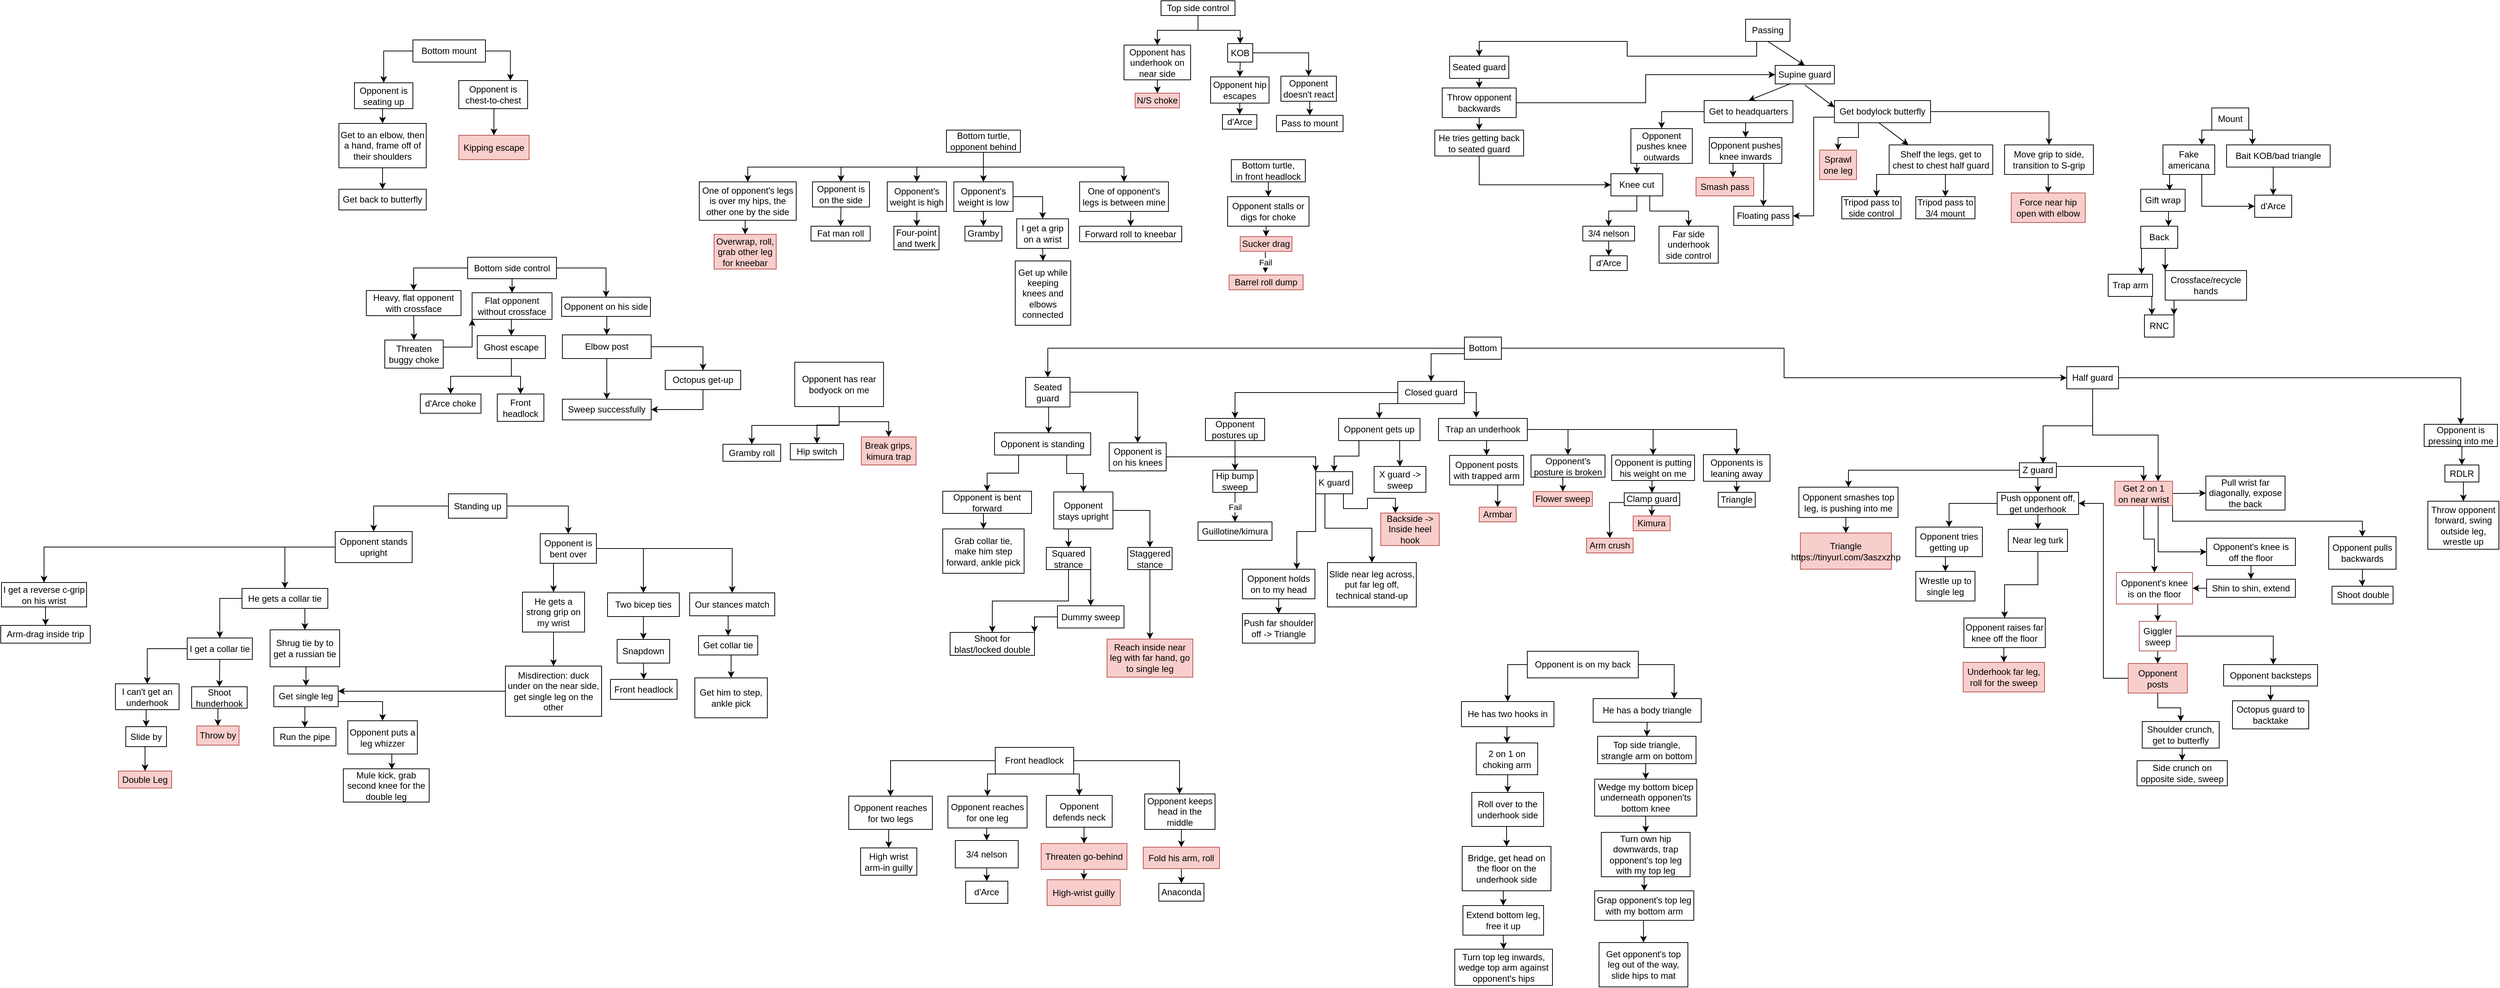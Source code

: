 <mxfile version="27.1.4">
  <diagram name="Page-1" id="755VJTgzaLKeoNQUCu-q">
    <mxGraphModel dx="3346" dy="623" grid="0" gridSize="10" guides="0" tooltips="1" connect="1" arrows="1" fold="1" page="0" pageScale="1" pageWidth="827" pageHeight="1169" math="0" shadow="0">
      <root>
        <mxCell id="0" />
        <mxCell id="1" parent="0" />
        <mxCell id="YqTYIotw7Hb3FuIygsJo-29" style="edgeStyle=orthogonalEdgeStyle;rounded=0;orthogonalLoop=1;jettySize=auto;html=1;exitX=0.25;exitY=1;exitDx=0;exitDy=0;" parent="1" source="YqTYIotw7Hb3FuIygsJo-1" target="YqTYIotw7Hb3FuIygsJo-2" edge="1">
          <mxGeometry relative="1" as="geometry" />
        </mxCell>
        <mxCell id="YqTYIotw7Hb3FuIygsJo-1" value="&lt;div&gt;Passing&lt;/div&gt;" style="rounded=0;whiteSpace=wrap;html=1;" parent="1" vertex="1">
          <mxGeometry x="350" y="110" width="60" height="30" as="geometry" />
        </mxCell>
        <mxCell id="3-rzpKN8NEM8My0PdeGC-24" style="edgeStyle=orthogonalEdgeStyle;rounded=0;orthogonalLoop=1;jettySize=auto;html=1;exitX=0.5;exitY=1;exitDx=0;exitDy=0;entryX=0.5;entryY=0;entryDx=0;entryDy=0;" parent="1" source="YqTYIotw7Hb3FuIygsJo-2" target="3-rzpKN8NEM8My0PdeGC-21" edge="1">
          <mxGeometry relative="1" as="geometry" />
        </mxCell>
        <mxCell id="YqTYIotw7Hb3FuIygsJo-2" value="Seated guard" style="rounded=0;whiteSpace=wrap;html=1;" parent="1" vertex="1">
          <mxGeometry x="-50" y="160" width="80" height="30" as="geometry" />
        </mxCell>
        <mxCell id="YqTYIotw7Hb3FuIygsJo-3" value="Supine guard" style="rounded=0;whiteSpace=wrap;html=1;" parent="1" vertex="1">
          <mxGeometry x="390" y="172.5" width="80" height="25" as="geometry" />
        </mxCell>
        <mxCell id="EJo5XZlyYX0A-nLSPjLx-35" style="edgeStyle=orthogonalEdgeStyle;rounded=0;orthogonalLoop=1;jettySize=auto;html=1;exitX=1;exitY=0.5;exitDx=0;exitDy=0;entryX=0.5;entryY=0;entryDx=0;entryDy=0;" parent="1" source="YqTYIotw7Hb3FuIygsJo-4" target="EJo5XZlyYX0A-nLSPjLx-31" edge="1">
          <mxGeometry relative="1" as="geometry" />
        </mxCell>
        <mxCell id="EJo5XZlyYX0A-nLSPjLx-37" style="edgeStyle=orthogonalEdgeStyle;rounded=0;orthogonalLoop=1;jettySize=auto;html=1;exitX=0.25;exitY=1;exitDx=0;exitDy=0;" parent="1" source="YqTYIotw7Hb3FuIygsJo-4" target="EJo5XZlyYX0A-nLSPjLx-36" edge="1">
          <mxGeometry relative="1" as="geometry" />
        </mxCell>
        <mxCell id="EJo5XZlyYX0A-nLSPjLx-38" style="edgeStyle=orthogonalEdgeStyle;rounded=0;orthogonalLoop=1;jettySize=auto;html=1;exitX=0;exitY=0.75;exitDx=0;exitDy=0;entryX=1;entryY=0.5;entryDx=0;entryDy=0;" parent="1" source="YqTYIotw7Hb3FuIygsJo-4" target="YqTYIotw7Hb3FuIygsJo-18" edge="1">
          <mxGeometry relative="1" as="geometry" />
        </mxCell>
        <mxCell id="YqTYIotw7Hb3FuIygsJo-4" value="Get bodylock butterfly" style="whiteSpace=wrap;html=1;" parent="1" vertex="1">
          <mxGeometry x="470" y="220" width="130" height="30" as="geometry" />
        </mxCell>
        <mxCell id="alYF8Wk_QsQ2bHHVNzRx-2" style="edgeStyle=orthogonalEdgeStyle;rounded=0;orthogonalLoop=1;jettySize=auto;html=1;exitX=0.5;exitY=1;exitDx=0;exitDy=0;entryX=0.5;entryY=0;entryDx=0;entryDy=0;" parent="1" source="YqTYIotw7Hb3FuIygsJo-6" target="YqTYIotw7Hb3FuIygsJo-8" edge="1">
          <mxGeometry relative="1" as="geometry" />
        </mxCell>
        <mxCell id="YqTYIotw7Hb3FuIygsJo-6" value="Shelf the legs, get to chest to chest half guard" style="whiteSpace=wrap;html=1;" parent="1" vertex="1">
          <mxGeometry x="544" y="280" width="140" height="40" as="geometry" />
        </mxCell>
        <mxCell id="YqTYIotw7Hb3FuIygsJo-7" value="Tripod pass to side control" style="whiteSpace=wrap;html=1;" parent="1" vertex="1">
          <mxGeometry x="480" y="350" width="80" height="30" as="geometry" />
        </mxCell>
        <mxCell id="YqTYIotw7Hb3FuIygsJo-8" value="Tripod pass to 3/4 mount" style="whiteSpace=wrap;html=1;" parent="1" vertex="1">
          <mxGeometry x="580" y="350" width="80" height="30" as="geometry" />
        </mxCell>
        <mxCell id="YqTYIotw7Hb3FuIygsJo-10" value="" style="endArrow=classic;html=1;rounded=0;exitX=0.5;exitY=1;exitDx=0;exitDy=0;entryX=0.5;entryY=0;entryDx=0;entryDy=0;" parent="1" source="YqTYIotw7Hb3FuIygsJo-1" target="YqTYIotw7Hb3FuIygsJo-3" edge="1">
          <mxGeometry width="50" height="50" relative="1" as="geometry">
            <mxPoint x="590" y="440" as="sourcePoint" />
            <mxPoint x="420" y="170" as="targetPoint" />
          </mxGeometry>
        </mxCell>
        <mxCell id="YqTYIotw7Hb3FuIygsJo-12" value="" style="endArrow=classic;html=1;rounded=0;exitX=0.5;exitY=1;exitDx=0;exitDy=0;" parent="1" edge="1">
          <mxGeometry width="50" height="50" relative="1" as="geometry">
            <mxPoint x="430" y="199" as="sourcePoint" />
            <mxPoint x="470" y="229" as="targetPoint" />
          </mxGeometry>
        </mxCell>
        <mxCell id="YqTYIotw7Hb3FuIygsJo-13" value="" style="endArrow=classic;html=1;rounded=0;exitX=0.5;exitY=1;exitDx=0;exitDy=0;" parent="1" edge="1">
          <mxGeometry width="50" height="50" relative="1" as="geometry">
            <mxPoint x="530" y="250" as="sourcePoint" />
            <mxPoint x="570" y="280" as="targetPoint" />
          </mxGeometry>
        </mxCell>
        <mxCell id="da0eoVxicawtdHhnWzWs-35" style="edgeStyle=orthogonalEdgeStyle;rounded=0;orthogonalLoop=1;jettySize=auto;html=1;exitX=0.5;exitY=1;exitDx=0;exitDy=0;entryX=0.5;entryY=0;entryDx=0;entryDy=0;" parent="1" source="YqTYIotw7Hb3FuIygsJo-16" target="da0eoVxicawtdHhnWzWs-34" edge="1">
          <mxGeometry relative="1" as="geometry" />
        </mxCell>
        <mxCell id="da0eoVxicawtdHhnWzWs-42" style="edgeStyle=orthogonalEdgeStyle;rounded=0;orthogonalLoop=1;jettySize=auto;html=1;exitX=0;exitY=0.5;exitDx=0;exitDy=0;entryX=0.5;entryY=0;entryDx=0;entryDy=0;" parent="1" source="YqTYIotw7Hb3FuIygsJo-16" target="da0eoVxicawtdHhnWzWs-31" edge="1">
          <mxGeometry relative="1" as="geometry" />
        </mxCell>
        <mxCell id="YqTYIotw7Hb3FuIygsJo-16" value="Get to headquarters" style="whiteSpace=wrap;html=1;" parent="1" vertex="1">
          <mxGeometry x="294" y="220" width="120" height="30" as="geometry" />
        </mxCell>
        <mxCell id="YqTYIotw7Hb3FuIygsJo-17" value="" style="endArrow=classic;html=1;rounded=0;entryX=0.5;entryY=0;entryDx=0;entryDy=0;exitX=0.25;exitY=1;exitDx=0;exitDy=0;" parent="1" source="YqTYIotw7Hb3FuIygsJo-3" target="YqTYIotw7Hb3FuIygsJo-16" edge="1">
          <mxGeometry width="50" height="50" relative="1" as="geometry">
            <mxPoint x="390" y="440" as="sourcePoint" />
            <mxPoint x="440" y="390" as="targetPoint" />
          </mxGeometry>
        </mxCell>
        <mxCell id="YqTYIotw7Hb3FuIygsJo-18" value="Floating pass " style="whiteSpace=wrap;html=1;" parent="1" vertex="1">
          <mxGeometry x="334" y="363" width="80" height="26" as="geometry" />
        </mxCell>
        <mxCell id="YqTYIotw7Hb3FuIygsJo-26" style="edgeStyle=orthogonalEdgeStyle;rounded=0;orthogonalLoop=1;jettySize=auto;html=1;exitX=0.5;exitY=1;exitDx=0;exitDy=0;entryX=0.5;entryY=0;entryDx=0;entryDy=0;" parent="1" source="YqTYIotw7Hb3FuIygsJo-20" target="YqTYIotw7Hb3FuIygsJo-22" edge="1">
          <mxGeometry relative="1" as="geometry" />
        </mxCell>
        <mxCell id="YqTYIotw7Hb3FuIygsJo-27" style="edgeStyle=orthogonalEdgeStyle;rounded=0;orthogonalLoop=1;jettySize=auto;html=1;exitX=0.75;exitY=1;exitDx=0;exitDy=0;entryX=0.5;entryY=0;entryDx=0;entryDy=0;" parent="1" source="YqTYIotw7Hb3FuIygsJo-20" target="YqTYIotw7Hb3FuIygsJo-21" edge="1">
          <mxGeometry relative="1" as="geometry" />
        </mxCell>
        <mxCell id="YqTYIotw7Hb3FuIygsJo-20" value="Knee cut" style="whiteSpace=wrap;html=1;" parent="1" vertex="1">
          <mxGeometry x="168" y="319" width="70" height="30" as="geometry" />
        </mxCell>
        <mxCell id="YqTYIotw7Hb3FuIygsJo-21" value="Far side underhook side control" style="whiteSpace=wrap;html=1;" parent="1" vertex="1">
          <mxGeometry x="233" y="390" width="80" height="50" as="geometry" />
        </mxCell>
        <mxCell id="YqTYIotw7Hb3FuIygsJo-25" style="edgeStyle=orthogonalEdgeStyle;rounded=0;orthogonalLoop=1;jettySize=auto;html=1;exitX=0.5;exitY=1;exitDx=0;exitDy=0;entryX=0.5;entryY=0;entryDx=0;entryDy=0;" parent="1" source="YqTYIotw7Hb3FuIygsJo-22" target="YqTYIotw7Hb3FuIygsJo-23" edge="1">
          <mxGeometry relative="1" as="geometry" />
        </mxCell>
        <mxCell id="YqTYIotw7Hb3FuIygsJo-22" value="3/4 nelson" style="whiteSpace=wrap;html=1;" parent="1" vertex="1">
          <mxGeometry x="130" y="390" width="70" height="20" as="geometry" />
        </mxCell>
        <mxCell id="YqTYIotw7Hb3FuIygsJo-23" value="d&#39;Arce" style="whiteSpace=wrap;html=1;" parent="1" vertex="1">
          <mxGeometry x="140" y="430" width="50" height="20" as="geometry" />
        </mxCell>
        <mxCell id="YqTYIotw7Hb3FuIygsJo-33" style="edgeStyle=orthogonalEdgeStyle;rounded=0;orthogonalLoop=1;jettySize=auto;html=1;exitX=0.75;exitY=1;exitDx=0;exitDy=0;entryX=0.25;entryY=0;entryDx=0;entryDy=0;" parent="1" source="YqTYIotw7Hb3FuIygsJo-30" target="YqTYIotw7Hb3FuIygsJo-31" edge="1">
          <mxGeometry relative="1" as="geometry" />
        </mxCell>
        <mxCell id="YqTYIotw7Hb3FuIygsJo-37" style="edgeStyle=orthogonalEdgeStyle;rounded=0;orthogonalLoop=1;jettySize=auto;html=1;exitX=0.25;exitY=1;exitDx=0;exitDy=0;entryX=0.75;entryY=0;entryDx=0;entryDy=0;" parent="1" source="YqTYIotw7Hb3FuIygsJo-30" target="YqTYIotw7Hb3FuIygsJo-36" edge="1">
          <mxGeometry relative="1" as="geometry" />
        </mxCell>
        <mxCell id="YqTYIotw7Hb3FuIygsJo-30" value="Mount" style="whiteSpace=wrap;html=1;" parent="1" vertex="1">
          <mxGeometry x="980" y="230" width="50" height="30" as="geometry" />
        </mxCell>
        <mxCell id="YqTYIotw7Hb3FuIygsJo-34" style="edgeStyle=orthogonalEdgeStyle;rounded=0;orthogonalLoop=1;jettySize=auto;html=1;exitX=0.5;exitY=1;exitDx=0;exitDy=0;entryX=0.5;entryY=0;entryDx=0;entryDy=0;" parent="1" source="YqTYIotw7Hb3FuIygsJo-31" target="YqTYIotw7Hb3FuIygsJo-32" edge="1">
          <mxGeometry relative="1" as="geometry" />
        </mxCell>
        <mxCell id="YqTYIotw7Hb3FuIygsJo-31" value="Bait KOB/bad triangle" style="whiteSpace=wrap;html=1;" parent="1" vertex="1">
          <mxGeometry x="1000" y="280" width="140" height="30" as="geometry" />
        </mxCell>
        <mxCell id="YqTYIotw7Hb3FuIygsJo-32" value="d&#39;Arce" style="whiteSpace=wrap;html=1;" parent="1" vertex="1">
          <mxGeometry x="1038" y="348" width="50" height="30" as="geometry" />
        </mxCell>
        <mxCell id="da0eoVxicawtdHhnWzWs-29" style="edgeStyle=orthogonalEdgeStyle;rounded=0;orthogonalLoop=1;jettySize=auto;html=1;exitX=0.75;exitY=1;exitDx=0;exitDy=0;entryX=0;entryY=0.5;entryDx=0;entryDy=0;" parent="1" source="YqTYIotw7Hb3FuIygsJo-36" target="YqTYIotw7Hb3FuIygsJo-32" edge="1">
          <mxGeometry relative="1" as="geometry" />
        </mxCell>
        <mxCell id="YqTYIotw7Hb3FuIygsJo-36" value="Fake americana" style="whiteSpace=wrap;html=1;" parent="1" vertex="1">
          <mxGeometry x="914" y="280" width="70" height="40" as="geometry" />
        </mxCell>
        <mxCell id="YqTYIotw7Hb3FuIygsJo-41" style="edgeStyle=orthogonalEdgeStyle;rounded=0;orthogonalLoop=1;jettySize=auto;html=1;exitX=0.25;exitY=1;exitDx=0;exitDy=0;entryX=0.75;entryY=0;entryDx=0;entryDy=0;" parent="1" source="YqTYIotw7Hb3FuIygsJo-38" target="YqTYIotw7Hb3FuIygsJo-40" edge="1">
          <mxGeometry relative="1" as="geometry" />
        </mxCell>
        <mxCell id="YqTYIotw7Hb3FuIygsJo-38" value="Gift wrap" style="whiteSpace=wrap;html=1;" parent="1" vertex="1">
          <mxGeometry x="884" y="340" width="60" height="30" as="geometry" />
        </mxCell>
        <mxCell id="YqTYIotw7Hb3FuIygsJo-39" style="edgeStyle=orthogonalEdgeStyle;rounded=0;orthogonalLoop=1;jettySize=auto;html=1;exitX=0.25;exitY=1;exitDx=0;exitDy=0;entryX=0.65;entryY=0.067;entryDx=0;entryDy=0;entryPerimeter=0;" parent="1" source="YqTYIotw7Hb3FuIygsJo-36" target="YqTYIotw7Hb3FuIygsJo-38" edge="1">
          <mxGeometry relative="1" as="geometry" />
        </mxCell>
        <mxCell id="YqTYIotw7Hb3FuIygsJo-45" style="edgeStyle=orthogonalEdgeStyle;rounded=0;orthogonalLoop=1;jettySize=auto;html=1;exitX=0.25;exitY=1;exitDx=0;exitDy=0;entryX=0.75;entryY=0;entryDx=0;entryDy=0;" parent="1" source="YqTYIotw7Hb3FuIygsJo-40" target="YqTYIotw7Hb3FuIygsJo-44" edge="1">
          <mxGeometry relative="1" as="geometry" />
        </mxCell>
        <mxCell id="YqTYIotw7Hb3FuIygsJo-46" style="edgeStyle=orthogonalEdgeStyle;rounded=0;orthogonalLoop=1;jettySize=auto;html=1;exitX=0.75;exitY=1;exitDx=0;exitDy=0;entryX=0;entryY=0;entryDx=0;entryDy=0;" parent="1" source="YqTYIotw7Hb3FuIygsJo-40" target="YqTYIotw7Hb3FuIygsJo-42" edge="1">
          <mxGeometry relative="1" as="geometry" />
        </mxCell>
        <mxCell id="YqTYIotw7Hb3FuIygsJo-40" value="Back" style="whiteSpace=wrap;html=1;" parent="1" vertex="1">
          <mxGeometry x="884" y="390" width="50" height="30" as="geometry" />
        </mxCell>
        <mxCell id="YqTYIotw7Hb3FuIygsJo-47" style="edgeStyle=orthogonalEdgeStyle;rounded=0;orthogonalLoop=1;jettySize=auto;html=1;exitX=0;exitY=1;exitDx=0;exitDy=0;entryX=1;entryY=0;entryDx=0;entryDy=0;" parent="1" source="YqTYIotw7Hb3FuIygsJo-42" target="YqTYIotw7Hb3FuIygsJo-43" edge="1">
          <mxGeometry relative="1" as="geometry" />
        </mxCell>
        <mxCell id="YqTYIotw7Hb3FuIygsJo-42" value="Crossface/recycle hands" style="whiteSpace=wrap;html=1;" parent="1" vertex="1">
          <mxGeometry x="917" y="450" width="110" height="40" as="geometry" />
        </mxCell>
        <mxCell id="YqTYIotw7Hb3FuIygsJo-43" value="RNC" style="whiteSpace=wrap;html=1;" parent="1" vertex="1">
          <mxGeometry x="889" y="510" width="40" height="30" as="geometry" />
        </mxCell>
        <mxCell id="YqTYIotw7Hb3FuIygsJo-48" style="edgeStyle=orthogonalEdgeStyle;rounded=0;orthogonalLoop=1;jettySize=auto;html=1;exitX=1;exitY=0.75;exitDx=0;exitDy=0;entryX=0.25;entryY=0;entryDx=0;entryDy=0;" parent="1" source="YqTYIotw7Hb3FuIygsJo-44" target="YqTYIotw7Hb3FuIygsJo-43" edge="1">
          <mxGeometry relative="1" as="geometry" />
        </mxCell>
        <mxCell id="YqTYIotw7Hb3FuIygsJo-44" value="Trap arm" style="whiteSpace=wrap;html=1;" parent="1" vertex="1">
          <mxGeometry x="840" y="455" width="60" height="30" as="geometry" />
        </mxCell>
        <mxCell id="YqTYIotw7Hb3FuIygsJo-71" style="edgeStyle=orthogonalEdgeStyle;rounded=0;orthogonalLoop=1;jettySize=auto;html=1;exitX=1;exitY=0.5;exitDx=0;exitDy=0;entryX=0;entryY=0.5;entryDx=0;entryDy=0;" parent="1" source="YqTYIotw7Hb3FuIygsJo-49" target="YqTYIotw7Hb3FuIygsJo-64" edge="1">
          <mxGeometry relative="1" as="geometry" />
        </mxCell>
        <mxCell id="YqTYIotw7Hb3FuIygsJo-90" style="edgeStyle=orthogonalEdgeStyle;rounded=0;orthogonalLoop=1;jettySize=auto;html=1;exitX=0;exitY=0.75;exitDx=0;exitDy=0;entryX=0.5;entryY=0;entryDx=0;entryDy=0;" parent="1" source="YqTYIotw7Hb3FuIygsJo-49" target="YqTYIotw7Hb3FuIygsJo-50" edge="1">
          <mxGeometry relative="1" as="geometry" />
        </mxCell>
        <mxCell id="YqTYIotw7Hb3FuIygsJo-98" style="edgeStyle=orthogonalEdgeStyle;rounded=0;orthogonalLoop=1;jettySize=auto;html=1;exitX=0;exitY=0.5;exitDx=0;exitDy=0;entryX=0.5;entryY=0;entryDx=0;entryDy=0;" parent="1" source="YqTYIotw7Hb3FuIygsJo-49" target="YqTYIotw7Hb3FuIygsJo-97" edge="1">
          <mxGeometry relative="1" as="geometry" />
        </mxCell>
        <mxCell id="YqTYIotw7Hb3FuIygsJo-49" value="Bottom" style="whiteSpace=wrap;html=1;" parent="1" vertex="1">
          <mxGeometry x="-30" y="540" width="50" height="30" as="geometry" />
        </mxCell>
        <mxCell id="YqTYIotw7Hb3FuIygsJo-62" style="edgeStyle=orthogonalEdgeStyle;rounded=0;orthogonalLoop=1;jettySize=auto;html=1;exitX=0;exitY=1;exitDx=0;exitDy=0;entryX=0.5;entryY=0;entryDx=0;entryDy=0;" parent="1" source="YqTYIotw7Hb3FuIygsJo-50" target="YqTYIotw7Hb3FuIygsJo-51" edge="1">
          <mxGeometry relative="1" as="geometry" />
        </mxCell>
        <mxCell id="3-rzpKN8NEM8My0PdeGC-5" style="edgeStyle=orthogonalEdgeStyle;rounded=0;orthogonalLoop=1;jettySize=auto;html=1;exitX=0;exitY=0.5;exitDx=0;exitDy=0;" parent="1" source="YqTYIotw7Hb3FuIygsJo-50" target="3-rzpKN8NEM8My0PdeGC-3" edge="1">
          <mxGeometry relative="1" as="geometry" />
        </mxCell>
        <mxCell id="YqTYIotw7Hb3FuIygsJo-50" value="Closed guard" style="whiteSpace=wrap;html=1;" parent="1" vertex="1">
          <mxGeometry x="-120" y="600" width="90" height="30" as="geometry" />
        </mxCell>
        <mxCell id="YqTYIotw7Hb3FuIygsJo-63" style="edgeStyle=orthogonalEdgeStyle;rounded=0;orthogonalLoop=1;jettySize=auto;html=1;exitX=0.25;exitY=1;exitDx=0;exitDy=0;entryX=0.5;entryY=0;entryDx=0;entryDy=0;" parent="1" source="YqTYIotw7Hb3FuIygsJo-51" target="YqTYIotw7Hb3FuIygsJo-52" edge="1">
          <mxGeometry relative="1" as="geometry" />
        </mxCell>
        <mxCell id="5_f6zELy44Cx4DSriX5r-5" style="edgeStyle=orthogonalEdgeStyle;rounded=0;orthogonalLoop=1;jettySize=auto;html=1;exitX=0.75;exitY=1;exitDx=0;exitDy=0;" parent="1" source="YqTYIotw7Hb3FuIygsJo-51" target="qYz4F4hQQBjF0K6vGnrU-17" edge="1">
          <mxGeometry relative="1" as="geometry" />
        </mxCell>
        <mxCell id="YqTYIotw7Hb3FuIygsJo-51" value="Opponent gets up" style="whiteSpace=wrap;html=1;" parent="1" vertex="1">
          <mxGeometry x="-200" y="650" width="110" height="30" as="geometry" />
        </mxCell>
        <mxCell id="YqTYIotw7Hb3FuIygsJo-114" style="edgeStyle=orthogonalEdgeStyle;rounded=0;orthogonalLoop=1;jettySize=auto;html=1;exitX=0.75;exitY=1;exitDx=0;exitDy=0;entryX=0.25;entryY=0;entryDx=0;entryDy=0;" parent="1" source="YqTYIotw7Hb3FuIygsJo-52" target="YqTYIotw7Hb3FuIygsJo-54" edge="1">
          <mxGeometry relative="1" as="geometry" />
        </mxCell>
        <mxCell id="5StmYwcYpO4lQ6hpi0sl-15" style="edgeStyle=orthogonalEdgeStyle;rounded=0;orthogonalLoop=1;jettySize=auto;html=1;exitX=0.25;exitY=1;exitDx=0;exitDy=0;entryX=0.5;entryY=0;entryDx=0;entryDy=0;" parent="1" source="YqTYIotw7Hb3FuIygsJo-52" target="5StmYwcYpO4lQ6hpi0sl-1" edge="1">
          <mxGeometry relative="1" as="geometry" />
        </mxCell>
        <mxCell id="EFU0UIoSP-TZkE4x4o8i-6" style="edgeStyle=orthogonalEdgeStyle;rounded=0;orthogonalLoop=1;jettySize=auto;html=1;exitX=0;exitY=1;exitDx=0;exitDy=0;entryX=0.75;entryY=0;entryDx=0;entryDy=0;" edge="1" parent="1" source="YqTYIotw7Hb3FuIygsJo-52" target="EFU0UIoSP-TZkE4x4o8i-1">
          <mxGeometry relative="1" as="geometry" />
        </mxCell>
        <mxCell id="YqTYIotw7Hb3FuIygsJo-52" value="K guard" style="whiteSpace=wrap;html=1;" parent="1" vertex="1">
          <mxGeometry x="-231" y="722" width="50" height="30" as="geometry" />
        </mxCell>
        <mxCell id="YqTYIotw7Hb3FuIygsJo-54" value="Backside -&amp;gt; Inside heel hook" style="whiteSpace=wrap;html=1;fillColor=#f8cecc;strokeColor=#b85450;" parent="1" vertex="1">
          <mxGeometry x="-143" y="778" width="79" height="44" as="geometry" />
        </mxCell>
        <mxCell id="wxve3nZFb2cJyRnTqTCV-3" style="edgeStyle=orthogonalEdgeStyle;rounded=0;orthogonalLoop=1;jettySize=auto;html=1;exitX=0.5;exitY=1;exitDx=0;exitDy=0;entryX=0.5;entryY=0;entryDx=0;entryDy=0;" parent="1" source="YqTYIotw7Hb3FuIygsJo-55" target="wxve3nZFb2cJyRnTqTCV-2" edge="1">
          <mxGeometry relative="1" as="geometry" />
        </mxCell>
        <mxCell id="wxve3nZFb2cJyRnTqTCV-6" style="edgeStyle=orthogonalEdgeStyle;rounded=0;orthogonalLoop=1;jettySize=auto;html=1;exitX=1;exitY=0.5;exitDx=0;exitDy=0;entryX=0.5;entryY=0;entryDx=0;entryDy=0;" parent="1" source="YqTYIotw7Hb3FuIygsJo-55" target="wxve3nZFb2cJyRnTqTCV-5" edge="1">
          <mxGeometry relative="1" as="geometry" />
        </mxCell>
        <mxCell id="wxve3nZFb2cJyRnTqTCV-18" style="edgeStyle=orthogonalEdgeStyle;rounded=0;orthogonalLoop=1;jettySize=auto;html=1;exitX=1;exitY=0.5;exitDx=0;exitDy=0;entryX=0.5;entryY=0;entryDx=0;entryDy=0;" parent="1" source="YqTYIotw7Hb3FuIygsJo-55" target="wxve3nZFb2cJyRnTqTCV-8" edge="1">
          <mxGeometry relative="1" as="geometry" />
        </mxCell>
        <mxCell id="5_f6zELy44Cx4DSriX5r-1" style="edgeStyle=orthogonalEdgeStyle;rounded=0;orthogonalLoop=1;jettySize=auto;html=1;exitX=1;exitY=0.5;exitDx=0;exitDy=0;entryX=0.5;entryY=0;entryDx=0;entryDy=0;" parent="1" source="YqTYIotw7Hb3FuIygsJo-55" target="wxve3nZFb2cJyRnTqTCV-14" edge="1">
          <mxGeometry relative="1" as="geometry" />
        </mxCell>
        <mxCell id="YqTYIotw7Hb3FuIygsJo-55" value="Trap an underhook" style="whiteSpace=wrap;html=1;" parent="1" vertex="1">
          <mxGeometry x="-65" y="650" width="120" height="30" as="geometry" />
        </mxCell>
        <mxCell id="YqTYIotw7Hb3FuIygsJo-57" value="Flower sweep" style="whiteSpace=wrap;html=1;fillColor=#f8cecc;strokeColor=#b85450;" parent="1" vertex="1">
          <mxGeometry x="63" y="749" width="80" height="20" as="geometry" />
        </mxCell>
        <mxCell id="YqTYIotw7Hb3FuIygsJo-60" style="edgeStyle=orthogonalEdgeStyle;rounded=0;orthogonalLoop=1;jettySize=auto;html=1;exitX=1;exitY=0.5;exitDx=0;exitDy=0;entryX=0.425;entryY=-0.033;entryDx=0;entryDy=0;entryPerimeter=0;" parent="1" source="YqTYIotw7Hb3FuIygsJo-50" target="YqTYIotw7Hb3FuIygsJo-55" edge="1">
          <mxGeometry relative="1" as="geometry" />
        </mxCell>
        <mxCell id="da0eoVxicawtdHhnWzWs-30" style="edgeStyle=orthogonalEdgeStyle;rounded=0;orthogonalLoop=1;jettySize=auto;html=1;exitX=1;exitY=0.5;exitDx=0;exitDy=0;entryX=0.5;entryY=0;entryDx=0;entryDy=0;" parent="1" source="YqTYIotw7Hb3FuIygsJo-64" target="YqTYIotw7Hb3FuIygsJo-92" edge="1">
          <mxGeometry relative="1" as="geometry" />
        </mxCell>
        <mxCell id="EFU0UIoSP-TZkE4x4o8i-12" style="edgeStyle=orthogonalEdgeStyle;rounded=0;orthogonalLoop=1;jettySize=auto;html=1;exitX=0.5;exitY=1;exitDx=0;exitDy=0;entryX=0.75;entryY=0;entryDx=0;entryDy=0;" edge="1" parent="1" source="YqTYIotw7Hb3FuIygsJo-64" target="jegOV71N1-6byAUohWak-11">
          <mxGeometry relative="1" as="geometry" />
        </mxCell>
        <mxCell id="YqTYIotw7Hb3FuIygsJo-64" value="Half guard" style="whiteSpace=wrap;html=1;" parent="1" vertex="1">
          <mxGeometry x="784" y="580" width="70" height="30" as="geometry" />
        </mxCell>
        <mxCell id="YqTYIotw7Hb3FuIygsJo-79" style="edgeStyle=orthogonalEdgeStyle;rounded=0;orthogonalLoop=1;jettySize=auto;html=1;exitX=0.5;exitY=1;exitDx=0;exitDy=0;entryX=0.5;entryY=0;entryDx=0;entryDy=0;" parent="1" source="YqTYIotw7Hb3FuIygsJo-73" target="YqTYIotw7Hb3FuIygsJo-75" edge="1">
          <mxGeometry relative="1" as="geometry" />
        </mxCell>
        <mxCell id="5_f6zELy44Cx4DSriX5r-4" style="edgeStyle=orthogonalEdgeStyle;rounded=0;orthogonalLoop=1;jettySize=auto;html=1;exitX=1;exitY=0.25;exitDx=0;exitDy=0;entryX=0.5;entryY=0;entryDx=0;entryDy=0;" parent="1" source="YqTYIotw7Hb3FuIygsJo-73" target="jegOV71N1-6byAUohWak-11" edge="1">
          <mxGeometry relative="1" as="geometry" />
        </mxCell>
        <mxCell id="5StmYwcYpO4lQ6hpi0sl-10" style="edgeStyle=orthogonalEdgeStyle;rounded=0;orthogonalLoop=1;jettySize=auto;html=1;exitX=0;exitY=0.5;exitDx=0;exitDy=0;" parent="1" source="YqTYIotw7Hb3FuIygsJo-73" target="5StmYwcYpO4lQ6hpi0sl-8" edge="1">
          <mxGeometry relative="1" as="geometry" />
        </mxCell>
        <mxCell id="YqTYIotw7Hb3FuIygsJo-73" value="Z guard" style="whiteSpace=wrap;html=1;" parent="1" vertex="1">
          <mxGeometry x="720" y="710" width="50" height="20" as="geometry" />
        </mxCell>
        <mxCell id="YqTYIotw7Hb3FuIygsJo-80" style="edgeStyle=orthogonalEdgeStyle;rounded=0;orthogonalLoop=1;jettySize=auto;html=1;exitX=0.5;exitY=1;exitDx=0;exitDy=0;entryX=0.5;entryY=0;entryDx=0;entryDy=0;" parent="1" source="YqTYIotw7Hb3FuIygsJo-75" target="YqTYIotw7Hb3FuIygsJo-76" edge="1">
          <mxGeometry relative="1" as="geometry" />
        </mxCell>
        <mxCell id="YqTYIotw7Hb3FuIygsJo-115" style="edgeStyle=orthogonalEdgeStyle;rounded=0;orthogonalLoop=1;jettySize=auto;html=1;exitX=0;exitY=0.5;exitDx=0;exitDy=0;entryX=0.5;entryY=0;entryDx=0;entryDy=0;" parent="1" source="YqTYIotw7Hb3FuIygsJo-75" target="YqTYIotw7Hb3FuIygsJo-82" edge="1">
          <mxGeometry relative="1" as="geometry" />
        </mxCell>
        <mxCell id="YqTYIotw7Hb3FuIygsJo-75" value="Push opponent off, get underhook" style="whiteSpace=wrap;html=1;" parent="1" vertex="1">
          <mxGeometry x="690" y="750" width="110" height="30" as="geometry" />
        </mxCell>
        <mxCell id="YqTYIotw7Hb3FuIygsJo-81" style="edgeStyle=orthogonalEdgeStyle;rounded=0;orthogonalLoop=1;jettySize=auto;html=1;exitX=0.5;exitY=1;exitDx=0;exitDy=0;entryX=0.5;entryY=0;entryDx=0;entryDy=0;" parent="1" source="YqTYIotw7Hb3FuIygsJo-76" target="YqTYIotw7Hb3FuIygsJo-86" edge="1">
          <mxGeometry relative="1" as="geometry">
            <mxPoint x="747.5" y="850" as="targetPoint" />
          </mxGeometry>
        </mxCell>
        <mxCell id="YqTYIotw7Hb3FuIygsJo-76" value="Near leg turk" style="whiteSpace=wrap;html=1;" parent="1" vertex="1">
          <mxGeometry x="705" y="800" width="80" height="30" as="geometry" />
        </mxCell>
        <mxCell id="YqTYIotw7Hb3FuIygsJo-85" style="edgeStyle=orthogonalEdgeStyle;rounded=0;orthogonalLoop=1;jettySize=auto;html=1;exitX=0.5;exitY=1;exitDx=0;exitDy=0;entryX=0.5;entryY=0;entryDx=0;entryDy=0;" parent="1" source="YqTYIotw7Hb3FuIygsJo-82" target="YqTYIotw7Hb3FuIygsJo-83" edge="1">
          <mxGeometry relative="1" as="geometry" />
        </mxCell>
        <mxCell id="YqTYIotw7Hb3FuIygsJo-82" value="Opponent tries getting up" style="whiteSpace=wrap;html=1;" parent="1" vertex="1">
          <mxGeometry x="580" y="797" width="90" height="40" as="geometry" />
        </mxCell>
        <mxCell id="YqTYIotw7Hb3FuIygsJo-83" value="Wrestle up to single leg" style="whiteSpace=wrap;html=1;" parent="1" vertex="1">
          <mxGeometry x="580" y="857" width="80" height="40" as="geometry" />
        </mxCell>
        <mxCell id="YqTYIotw7Hb3FuIygsJo-88" style="edgeStyle=orthogonalEdgeStyle;rounded=0;orthogonalLoop=1;jettySize=auto;html=1;exitX=0.5;exitY=1;exitDx=0;exitDy=0;entryX=0.5;entryY=0;entryDx=0;entryDy=0;" parent="1" source="YqTYIotw7Hb3FuIygsJo-86" target="YqTYIotw7Hb3FuIygsJo-87" edge="1">
          <mxGeometry relative="1" as="geometry" />
        </mxCell>
        <mxCell id="YqTYIotw7Hb3FuIygsJo-86" value="Opponent raises far knee off the floor" style="whiteSpace=wrap;html=1;" parent="1" vertex="1">
          <mxGeometry x="645" y="920" width="110" height="40" as="geometry" />
        </mxCell>
        <mxCell id="YqTYIotw7Hb3FuIygsJo-87" value="Underhook far leg, roll for the sweep" style="whiteSpace=wrap;html=1;fillColor=#f8cecc;strokeColor=#b85450;" parent="1" vertex="1">
          <mxGeometry x="644" y="980" width="110" height="40" as="geometry" />
        </mxCell>
        <mxCell id="5_f6zELy44Cx4DSriX5r-10" style="edgeStyle=orthogonalEdgeStyle;rounded=0;orthogonalLoop=1;jettySize=auto;html=1;exitX=0.5;exitY=1;exitDx=0;exitDy=0;entryX=0.5;entryY=0;entryDx=0;entryDy=0;" parent="1" source="YqTYIotw7Hb3FuIygsJo-92" target="5_f6zELy44Cx4DSriX5r-9" edge="1">
          <mxGeometry relative="1" as="geometry" />
        </mxCell>
        <mxCell id="YqTYIotw7Hb3FuIygsJo-92" value="Opponent is pressing into me" style="whiteSpace=wrap;html=1;" parent="1" vertex="1">
          <mxGeometry x="1267" y="658" width="99" height="30" as="geometry" />
        </mxCell>
        <mxCell id="YqTYIotw7Hb3FuIygsJo-93" value="Throw opponent forward, swing outside leg, wrestle up" style="whiteSpace=wrap;html=1;" parent="1" vertex="1">
          <mxGeometry x="1272" y="762" width="96" height="65" as="geometry" />
        </mxCell>
        <mxCell id="5StmYwcYpO4lQ6hpi0sl-6" style="edgeStyle=orthogonalEdgeStyle;rounded=0;orthogonalLoop=1;jettySize=auto;html=1;exitX=1;exitY=0.5;exitDx=0;exitDy=0;" parent="1" source="YqTYIotw7Hb3FuIygsJo-97" target="5StmYwcYpO4lQ6hpi0sl-5" edge="1">
          <mxGeometry relative="1" as="geometry" />
        </mxCell>
        <mxCell id="YqTYIotw7Hb3FuIygsJo-97" value="Seated guard" style="whiteSpace=wrap;html=1;" parent="1" vertex="1">
          <mxGeometry x="-623" y="594.5" width="60" height="40" as="geometry" />
        </mxCell>
        <mxCell id="qYz4F4hQQBjF0K6vGnrU-3" style="edgeStyle=orthogonalEdgeStyle;rounded=0;orthogonalLoop=1;jettySize=auto;html=1;exitX=0.25;exitY=1;exitDx=0;exitDy=0;entryX=0.5;entryY=0;entryDx=0;entryDy=0;" parent="1" source="YqTYIotw7Hb3FuIygsJo-99" target="qYz4F4hQQBjF0K6vGnrU-1" edge="1">
          <mxGeometry relative="1" as="geometry" />
        </mxCell>
        <mxCell id="qYz4F4hQQBjF0K6vGnrU-15" style="edgeStyle=orthogonalEdgeStyle;rounded=0;orthogonalLoop=1;jettySize=auto;html=1;exitX=1;exitY=0.5;exitDx=0;exitDy=0;entryX=0.5;entryY=0;entryDx=0;entryDy=0;" parent="1" source="YqTYIotw7Hb3FuIygsJo-99" target="qYz4F4hQQBjF0K6vGnrU-13" edge="1">
          <mxGeometry relative="1" as="geometry" />
        </mxCell>
        <mxCell id="YqTYIotw7Hb3FuIygsJo-99" value="Opponent stays upright" style="whiteSpace=wrap;html=1;" parent="1" vertex="1">
          <mxGeometry x="-585" y="749.5" width="80" height="50" as="geometry" />
        </mxCell>
        <mxCell id="YqTYIotw7Hb3FuIygsJo-100" value="Shoot for blast/locked double" style="whiteSpace=wrap;html=1;" parent="1" vertex="1">
          <mxGeometry x="-725" y="939.5" width="114" height="31" as="geometry" />
        </mxCell>
        <mxCell id="YqTYIotw7Hb3FuIygsJo-104" style="edgeStyle=orthogonalEdgeStyle;rounded=0;orthogonalLoop=1;jettySize=auto;html=1;exitX=0.5;exitY=1;exitDx=0;exitDy=0;entryX=0.5;entryY=0;entryDx=0;entryDy=0;" parent="1" source="YqTYIotw7Hb3FuIygsJo-101" target="YqTYIotw7Hb3FuIygsJo-103" edge="1">
          <mxGeometry relative="1" as="geometry" />
        </mxCell>
        <mxCell id="YqTYIotw7Hb3FuIygsJo-101" value="Opponent is bent forward" style="whiteSpace=wrap;html=1;" parent="1" vertex="1">
          <mxGeometry x="-735" y="748.5" width="120" height="30" as="geometry" />
        </mxCell>
        <mxCell id="YqTYIotw7Hb3FuIygsJo-110" style="edgeStyle=orthogonalEdgeStyle;rounded=0;orthogonalLoop=1;jettySize=auto;html=1;exitX=0.75;exitY=1;exitDx=0;exitDy=0;entryX=0.5;entryY=0;entryDx=0;entryDy=0;" parent="1" source="YqTYIotw7Hb3FuIygsJo-102" target="YqTYIotw7Hb3FuIygsJo-99" edge="1">
          <mxGeometry relative="1" as="geometry" />
        </mxCell>
        <mxCell id="YqTYIotw7Hb3FuIygsJo-111" style="edgeStyle=orthogonalEdgeStyle;rounded=0;orthogonalLoop=1;jettySize=auto;html=1;exitX=0.25;exitY=1;exitDx=0;exitDy=0;entryX=0.5;entryY=0;entryDx=0;entryDy=0;" parent="1" source="YqTYIotw7Hb3FuIygsJo-102" target="YqTYIotw7Hb3FuIygsJo-101" edge="1">
          <mxGeometry relative="1" as="geometry" />
        </mxCell>
        <mxCell id="YqTYIotw7Hb3FuIygsJo-102" value="Opponent is standing" style="whiteSpace=wrap;html=1;" parent="1" vertex="1">
          <mxGeometry x="-665" y="669.5" width="130" height="30" as="geometry" />
        </mxCell>
        <mxCell id="YqTYIotw7Hb3FuIygsJo-103" value="Grab collar tie, make him step forward, ankle pick" style="whiteSpace=wrap;html=1;" parent="1" vertex="1">
          <mxGeometry x="-735" y="799.5" width="110" height="60" as="geometry" />
        </mxCell>
        <mxCell id="qYz4F4hQQBjF0K6vGnrU-16" style="edgeStyle=orthogonalEdgeStyle;rounded=0;orthogonalLoop=1;jettySize=auto;html=1;exitX=0;exitY=0.5;exitDx=0;exitDy=0;entryX=1;entryY=0;entryDx=0;entryDy=0;" parent="1" source="YqTYIotw7Hb3FuIygsJo-105" target="YqTYIotw7Hb3FuIygsJo-100" edge="1">
          <mxGeometry relative="1" as="geometry" />
        </mxCell>
        <mxCell id="YqTYIotw7Hb3FuIygsJo-105" value="Dummy sweep" style="whiteSpace=wrap;html=1;" parent="1" vertex="1">
          <mxGeometry x="-580" y="903.5" width="90" height="30" as="geometry" />
        </mxCell>
        <mxCell id="qYz4F4hQQBjF0K6vGnrU-2" style="edgeStyle=orthogonalEdgeStyle;rounded=0;orthogonalLoop=1;jettySize=auto;html=1;exitX=0.5;exitY=1;exitDx=0;exitDy=0;" parent="1" source="qYz4F4hQQBjF0K6vGnrU-1" target="YqTYIotw7Hb3FuIygsJo-100" edge="1">
          <mxGeometry relative="1" as="geometry" />
        </mxCell>
        <mxCell id="HWtVjN4S7S5SvLxtu6l7-1" style="edgeStyle=orthogonalEdgeStyle;rounded=0;orthogonalLoop=1;jettySize=auto;html=1;exitX=1;exitY=1;exitDx=0;exitDy=0;entryX=0.5;entryY=0;entryDx=0;entryDy=0;" parent="1" source="qYz4F4hQQBjF0K6vGnrU-1" target="YqTYIotw7Hb3FuIygsJo-105" edge="1">
          <mxGeometry relative="1" as="geometry" />
        </mxCell>
        <mxCell id="qYz4F4hQQBjF0K6vGnrU-1" value="Squared strance" style="whiteSpace=wrap;html=1;" parent="1" vertex="1">
          <mxGeometry x="-595" y="824.5" width="60" height="30" as="geometry" />
        </mxCell>
        <mxCell id="qYz4F4hQQBjF0K6vGnrU-5" value="Reach inside near leg with far hand, go to single leg" style="whiteSpace=wrap;html=1;fillColor=#f8cecc;strokeColor=#b85450;" parent="1" vertex="1">
          <mxGeometry x="-513" y="948.5" width="116" height="51.5" as="geometry" />
        </mxCell>
        <mxCell id="qYz4F4hQQBjF0K6vGnrU-14" style="edgeStyle=orthogonalEdgeStyle;rounded=0;orthogonalLoop=1;jettySize=auto;html=1;exitX=0.5;exitY=1;exitDx=0;exitDy=0;entryX=0.5;entryY=0;entryDx=0;entryDy=0;" parent="1" source="qYz4F4hQQBjF0K6vGnrU-13" target="qYz4F4hQQBjF0K6vGnrU-5" edge="1">
          <mxGeometry relative="1" as="geometry" />
        </mxCell>
        <mxCell id="qYz4F4hQQBjF0K6vGnrU-13" value="Staggered stance" style="whiteSpace=wrap;html=1;" parent="1" vertex="1">
          <mxGeometry x="-485" y="824.5" width="60" height="30" as="geometry" />
        </mxCell>
        <mxCell id="qYz4F4hQQBjF0K6vGnrU-17" value="X guard -&amp;gt; sweep" style="whiteSpace=wrap;html=1;" parent="1" vertex="1">
          <mxGeometry x="-152" y="715" width="70" height="35" as="geometry" />
        </mxCell>
        <mxCell id="3-rzpKN8NEM8My0PdeGC-9" style="edgeStyle=orthogonalEdgeStyle;rounded=0;orthogonalLoop=1;jettySize=auto;html=1;exitX=0.5;exitY=1;exitDx=0;exitDy=0;entryX=0.5;entryY=0;entryDx=0;entryDy=0;" parent="1" source="3-rzpKN8NEM8My0PdeGC-3" target="3-rzpKN8NEM8My0PdeGC-6" edge="1">
          <mxGeometry relative="1" as="geometry">
            <mxPoint x="-340" y="710" as="targetPoint" />
          </mxGeometry>
        </mxCell>
        <mxCell id="3-rzpKN8NEM8My0PdeGC-3" value="Opponent postures up" style="whiteSpace=wrap;html=1;" parent="1" vertex="1">
          <mxGeometry x="-380" y="650" width="80" height="30" as="geometry" />
        </mxCell>
        <mxCell id="3-rzpKN8NEM8My0PdeGC-6" value="Hip bump sweep" style="whiteSpace=wrap;html=1;" parent="1" vertex="1">
          <mxGeometry x="-370" y="720" width="60" height="30" as="geometry" />
        </mxCell>
        <mxCell id="3-rzpKN8NEM8My0PdeGC-7" value="Guillotine/kimura" style="whiteSpace=wrap;html=1;" parent="1" vertex="1">
          <mxGeometry x="-390" y="790" width="100" height="25" as="geometry" />
        </mxCell>
        <mxCell id="3-rzpKN8NEM8My0PdeGC-11" value="" style="endArrow=classic;html=1;rounded=0;exitX=0.5;exitY=1;exitDx=0;exitDy=0;entryX=0.5;entryY=0;entryDx=0;entryDy=0;" parent="1" source="3-rzpKN8NEM8My0PdeGC-6" target="3-rzpKN8NEM8My0PdeGC-7" edge="1">
          <mxGeometry relative="1" as="geometry">
            <mxPoint x="-260" y="730" as="sourcePoint" />
            <mxPoint x="-160" y="730" as="targetPoint" />
          </mxGeometry>
        </mxCell>
        <mxCell id="3-rzpKN8NEM8My0PdeGC-12" value="Fail" style="edgeLabel;resizable=0;html=1;;align=center;verticalAlign=middle;" parent="3-rzpKN8NEM8My0PdeGC-11" connectable="0" vertex="1">
          <mxGeometry relative="1" as="geometry" />
        </mxCell>
        <mxCell id="3-rzpKN8NEM8My0PdeGC-16" value="" style="edgeStyle=orthogonalEdgeStyle;rounded=0;orthogonalLoop=1;jettySize=auto;html=1;" parent="1" source="3-rzpKN8NEM8My0PdeGC-14" target="3-rzpKN8NEM8My0PdeGC-15" edge="1">
          <mxGeometry relative="1" as="geometry" />
        </mxCell>
        <mxCell id="3-rzpKN8NEM8My0PdeGC-18" style="edgeStyle=orthogonalEdgeStyle;rounded=0;orthogonalLoop=1;jettySize=auto;html=1;exitX=0.5;exitY=1;exitDx=0;exitDy=0;entryX=0.5;entryY=0;entryDx=0;entryDy=0;" parent="1" source="3-rzpKN8NEM8My0PdeGC-14" target="3-rzpKN8NEM8My0PdeGC-17" edge="1">
          <mxGeometry relative="1" as="geometry" />
        </mxCell>
        <mxCell id="3-rzpKN8NEM8My0PdeGC-14" value="Top side control" style="whiteSpace=wrap;html=1;" parent="1" vertex="1">
          <mxGeometry x="-440" y="85" width="100" height="20" as="geometry" />
        </mxCell>
        <mxCell id="da0eoVxicawtdHhnWzWs-13" style="edgeStyle=orthogonalEdgeStyle;rounded=0;orthogonalLoop=1;jettySize=auto;html=1;exitX=0.5;exitY=1;exitDx=0;exitDy=0;entryX=0.5;entryY=0;entryDx=0;entryDy=0;" parent="1" source="3-rzpKN8NEM8My0PdeGC-15" target="da0eoVxicawtdHhnWzWs-7" edge="1">
          <mxGeometry relative="1" as="geometry" />
        </mxCell>
        <mxCell id="da0eoVxicawtdHhnWzWs-16" style="edgeStyle=orthogonalEdgeStyle;rounded=0;orthogonalLoop=1;jettySize=auto;html=1;exitX=1;exitY=0.5;exitDx=0;exitDy=0;" parent="1" source="3-rzpKN8NEM8My0PdeGC-15" target="da0eoVxicawtdHhnWzWs-15" edge="1">
          <mxGeometry relative="1" as="geometry" />
        </mxCell>
        <mxCell id="3-rzpKN8NEM8My0PdeGC-15" value="KOB" style="whiteSpace=wrap;html=1;" parent="1" vertex="1">
          <mxGeometry x="-350" y="143" width="34" height="25" as="geometry" />
        </mxCell>
        <mxCell id="3-rzpKN8NEM8My0PdeGC-20" style="edgeStyle=orthogonalEdgeStyle;rounded=0;orthogonalLoop=1;jettySize=auto;html=1;exitX=0.5;exitY=1;exitDx=0;exitDy=0;entryX=0.5;entryY=0;entryDx=0;entryDy=0;" parent="1" source="3-rzpKN8NEM8My0PdeGC-17" target="3-rzpKN8NEM8My0PdeGC-19" edge="1">
          <mxGeometry relative="1" as="geometry" />
        </mxCell>
        <mxCell id="3-rzpKN8NEM8My0PdeGC-17" value="Opponent has underhook on near side" style="whiteSpace=wrap;html=1;" parent="1" vertex="1">
          <mxGeometry x="-490" y="145" width="90" height="47" as="geometry" />
        </mxCell>
        <mxCell id="3-rzpKN8NEM8My0PdeGC-19" value="N/S choke" style="whiteSpace=wrap;html=1;fillColor=#f8cecc;strokeColor=#b85450;" parent="1" vertex="1">
          <mxGeometry x="-475" y="210" width="60" height="20" as="geometry" />
        </mxCell>
        <mxCell id="3-rzpKN8NEM8My0PdeGC-30" style="edgeStyle=orthogonalEdgeStyle;rounded=0;orthogonalLoop=1;jettySize=auto;html=1;exitX=1;exitY=0.5;exitDx=0;exitDy=0;entryX=0;entryY=0.5;entryDx=0;entryDy=0;" parent="1" source="3-rzpKN8NEM8My0PdeGC-21" target="YqTYIotw7Hb3FuIygsJo-3" edge="1">
          <mxGeometry relative="1" as="geometry" />
        </mxCell>
        <mxCell id="3-rzpKN8NEM8My0PdeGC-32" value="" style="edgeStyle=orthogonalEdgeStyle;rounded=0;orthogonalLoop=1;jettySize=auto;html=1;" parent="1" source="3-rzpKN8NEM8My0PdeGC-21" target="3-rzpKN8NEM8My0PdeGC-31" edge="1">
          <mxGeometry relative="1" as="geometry" />
        </mxCell>
        <mxCell id="3-rzpKN8NEM8My0PdeGC-21" value="Throw opponent backwards" style="whiteSpace=wrap;html=1;" parent="1" vertex="1">
          <mxGeometry x="-60" y="203" width="100" height="40" as="geometry" />
        </mxCell>
        <mxCell id="3-rzpKN8NEM8My0PdeGC-33" style="edgeStyle=orthogonalEdgeStyle;rounded=0;orthogonalLoop=1;jettySize=auto;html=1;exitX=0.5;exitY=1;exitDx=0;exitDy=0;entryX=0;entryY=0.5;entryDx=0;entryDy=0;" parent="1" source="3-rzpKN8NEM8My0PdeGC-31" target="YqTYIotw7Hb3FuIygsJo-20" edge="1">
          <mxGeometry relative="1" as="geometry" />
        </mxCell>
        <mxCell id="3-rzpKN8NEM8My0PdeGC-31" value="He tries getting back to seated guard" style="whiteSpace=wrap;html=1;" parent="1" vertex="1">
          <mxGeometry x="-70" y="260" width="120" height="35" as="geometry" />
        </mxCell>
        <mxCell id="EJo5XZlyYX0A-nLSPjLx-3" value="" style="edgeStyle=orthogonalEdgeStyle;rounded=0;orthogonalLoop=1;jettySize=auto;html=1;" parent="1" source="EJo5XZlyYX0A-nLSPjLx-1" target="EJo5XZlyYX0A-nLSPjLx-2" edge="1">
          <mxGeometry relative="1" as="geometry" />
        </mxCell>
        <mxCell id="EJo5XZlyYX0A-nLSPjLx-8" style="edgeStyle=orthogonalEdgeStyle;rounded=0;orthogonalLoop=1;jettySize=auto;html=1;exitX=0.5;exitY=1;exitDx=0;exitDy=0;entryX=0.5;entryY=0;entryDx=0;entryDy=0;" parent="1" source="EJo5XZlyYX0A-nLSPjLx-1" target="EJo5XZlyYX0A-nLSPjLx-6" edge="1">
          <mxGeometry relative="1" as="geometry" />
        </mxCell>
        <mxCell id="EJo5XZlyYX0A-nLSPjLx-9" style="edgeStyle=orthogonalEdgeStyle;rounded=0;orthogonalLoop=1;jettySize=auto;html=1;exitX=0.5;exitY=1;exitDx=0;exitDy=0;entryX=0.5;entryY=0;entryDx=0;entryDy=0;" parent="1" source="EJo5XZlyYX0A-nLSPjLx-1" target="EJo5XZlyYX0A-nLSPjLx-7" edge="1">
          <mxGeometry relative="1" as="geometry" />
        </mxCell>
        <mxCell id="da0eoVxicawtdHhnWzWs-5" style="edgeStyle=orthogonalEdgeStyle;rounded=0;orthogonalLoop=1;jettySize=auto;html=1;exitX=0.5;exitY=1;exitDx=0;exitDy=0;entryX=0.5;entryY=0;entryDx=0;entryDy=0;" parent="1" source="EJo5XZlyYX0A-nLSPjLx-1" target="da0eoVxicawtdHhnWzWs-1" edge="1">
          <mxGeometry relative="1" as="geometry" />
        </mxCell>
        <mxCell id="da0eoVxicawtdHhnWzWs-21" style="edgeStyle=orthogonalEdgeStyle;rounded=0;orthogonalLoop=1;jettySize=auto;html=1;exitX=0.5;exitY=1;exitDx=0;exitDy=0;entryX=0.5;entryY=0;entryDx=0;entryDy=0;" parent="1" source="EJo5XZlyYX0A-nLSPjLx-1" target="da0eoVxicawtdHhnWzWs-18" edge="1">
          <mxGeometry relative="1" as="geometry" />
        </mxCell>
        <mxCell id="EJo5XZlyYX0A-nLSPjLx-1" value="Bottom turtle, opponent behind" style="whiteSpace=wrap;html=1;" parent="1" vertex="1">
          <mxGeometry x="-730" y="260" width="100" height="30" as="geometry" />
        </mxCell>
        <mxCell id="EJo5XZlyYX0A-nLSPjLx-5" value="" style="edgeStyle=orthogonalEdgeStyle;rounded=0;orthogonalLoop=1;jettySize=auto;html=1;" parent="1" source="EJo5XZlyYX0A-nLSPjLx-2" target="EJo5XZlyYX0A-nLSPjLx-4" edge="1">
          <mxGeometry relative="1" as="geometry" />
        </mxCell>
        <mxCell id="EJo5XZlyYX0A-nLSPjLx-2" value="Opponent&#39;s weight is high" style="whiteSpace=wrap;html=1;" parent="1" vertex="1">
          <mxGeometry x="-810" y="330" width="80" height="40" as="geometry" />
        </mxCell>
        <mxCell id="EJo5XZlyYX0A-nLSPjLx-4" value="Four-point&lt;br&gt;and twerk" style="whiteSpace=wrap;html=1;" parent="1" vertex="1">
          <mxGeometry x="-801" y="390" width="61" height="32" as="geometry" />
        </mxCell>
        <mxCell id="EJo5XZlyYX0A-nLSPjLx-12" style="edgeStyle=orthogonalEdgeStyle;rounded=0;orthogonalLoop=1;jettySize=auto;html=1;exitX=0.5;exitY=1;exitDx=0;exitDy=0;entryX=0.5;entryY=0;entryDx=0;entryDy=0;" parent="1" source="EJo5XZlyYX0A-nLSPjLx-6" target="EJo5XZlyYX0A-nLSPjLx-10" edge="1">
          <mxGeometry relative="1" as="geometry" />
        </mxCell>
        <mxCell id="EJo5XZlyYX0A-nLSPjLx-28" style="edgeStyle=orthogonalEdgeStyle;rounded=0;orthogonalLoop=1;jettySize=auto;html=1;exitX=1;exitY=0.5;exitDx=0;exitDy=0;entryX=0.5;entryY=0;entryDx=0;entryDy=0;" parent="1" source="EJo5XZlyYX0A-nLSPjLx-6" target="EJo5XZlyYX0A-nLSPjLx-27" edge="1">
          <mxGeometry relative="1" as="geometry" />
        </mxCell>
        <mxCell id="EJo5XZlyYX0A-nLSPjLx-6" value="Opponent&#39;s weight is low" style="whiteSpace=wrap;html=1;" parent="1" vertex="1">
          <mxGeometry x="-720" y="330" width="80" height="40" as="geometry" />
        </mxCell>
        <mxCell id="EJo5XZlyYX0A-nLSPjLx-14" style="edgeStyle=orthogonalEdgeStyle;rounded=0;orthogonalLoop=1;jettySize=auto;html=1;exitX=0.5;exitY=1;exitDx=0;exitDy=0;entryX=0.5;entryY=0;entryDx=0;entryDy=0;" parent="1" source="EJo5XZlyYX0A-nLSPjLx-7" target="EJo5XZlyYX0A-nLSPjLx-13" edge="1">
          <mxGeometry relative="1" as="geometry" />
        </mxCell>
        <mxCell id="EJo5XZlyYX0A-nLSPjLx-7" value="One of opponent&#39;s legs is between mine" style="whiteSpace=wrap;html=1;" parent="1" vertex="1">
          <mxGeometry x="-550" y="330" width="120" height="40" as="geometry" />
        </mxCell>
        <mxCell id="EJo5XZlyYX0A-nLSPjLx-10" value="Gramby" style="whiteSpace=wrap;html=1;" parent="1" vertex="1">
          <mxGeometry x="-705" y="390" width="50" height="20" as="geometry" />
        </mxCell>
        <mxCell id="EJo5XZlyYX0A-nLSPjLx-13" value="Forward roll to kneebar" style="whiteSpace=wrap;html=1;" parent="1" vertex="1">
          <mxGeometry x="-550" y="390" width="138" height="21" as="geometry" />
        </mxCell>
        <mxCell id="EJo5XZlyYX0A-nLSPjLx-22" style="edgeStyle=orthogonalEdgeStyle;rounded=0;orthogonalLoop=1;jettySize=auto;html=1;exitX=0.5;exitY=1;exitDx=0;exitDy=0;entryX=0.5;entryY=0;entryDx=0;entryDy=0;" parent="1" source="EJo5XZlyYX0A-nLSPjLx-15" target="EJo5XZlyYX0A-nLSPjLx-21" edge="1">
          <mxGeometry relative="1" as="geometry" />
        </mxCell>
        <mxCell id="EJo5XZlyYX0A-nLSPjLx-15" value="Bottom turtle,&lt;div&gt;in front headlock&lt;/div&gt;" style="whiteSpace=wrap;html=1;" parent="1" vertex="1">
          <mxGeometry x="-345" y="300" width="100" height="30" as="geometry" />
        </mxCell>
        <mxCell id="wxve3nZFb2cJyRnTqTCV-24" style="edgeStyle=orthogonalEdgeStyle;rounded=0;orthogonalLoop=1;jettySize=auto;html=1;exitX=0.5;exitY=1;exitDx=0;exitDy=0;entryX=0.5;entryY=0;entryDx=0;entryDy=0;" parent="1" source="EJo5XZlyYX0A-nLSPjLx-21" target="wxve3nZFb2cJyRnTqTCV-21" edge="1">
          <mxGeometry relative="1" as="geometry" />
        </mxCell>
        <mxCell id="EJo5XZlyYX0A-nLSPjLx-21" value="Opponent stalls or digs for choke" style="whiteSpace=wrap;html=1;" parent="1" vertex="1">
          <mxGeometry x="-350" y="350" width="110" height="40" as="geometry" />
        </mxCell>
        <mxCell id="EJo5XZlyYX0A-nLSPjLx-30" style="edgeStyle=orthogonalEdgeStyle;rounded=0;orthogonalLoop=1;jettySize=auto;html=1;exitX=0.5;exitY=1;exitDx=0;exitDy=0;entryX=0.5;entryY=0;entryDx=0;entryDy=0;" parent="1" source="EJo5XZlyYX0A-nLSPjLx-27" target="EJo5XZlyYX0A-nLSPjLx-29" edge="1">
          <mxGeometry relative="1" as="geometry" />
        </mxCell>
        <mxCell id="EJo5XZlyYX0A-nLSPjLx-27" value="I get a grip on a wrist" style="whiteSpace=wrap;html=1;" parent="1" vertex="1">
          <mxGeometry x="-635" y="380" width="70" height="40" as="geometry" />
        </mxCell>
        <mxCell id="EJo5XZlyYX0A-nLSPjLx-29" value="Get up while keeping knees and elbows connected" style="whiteSpace=wrap;html=1;" parent="1" vertex="1">
          <mxGeometry x="-637" y="437" width="75" height="87" as="geometry" />
        </mxCell>
        <mxCell id="EJo5XZlyYX0A-nLSPjLx-33" style="edgeStyle=orthogonalEdgeStyle;rounded=0;orthogonalLoop=1;jettySize=auto;html=1;exitX=0.5;exitY=1;exitDx=0;exitDy=0;entryX=0.5;entryY=0;entryDx=0;entryDy=0;" parent="1" source="EJo5XZlyYX0A-nLSPjLx-31" target="EJo5XZlyYX0A-nLSPjLx-32" edge="1">
          <mxGeometry relative="1" as="geometry" />
        </mxCell>
        <mxCell id="EJo5XZlyYX0A-nLSPjLx-31" value="Move grip to side, transition to S-grip" style="whiteSpace=wrap;html=1;" parent="1" vertex="1">
          <mxGeometry x="700" y="280" width="120" height="40" as="geometry" />
        </mxCell>
        <mxCell id="EJo5XZlyYX0A-nLSPjLx-32" value="Force near hip open with elbow" style="whiteSpace=wrap;html=1;fillColor=#f8cecc;strokeColor=#b85450;" parent="1" vertex="1">
          <mxGeometry x="709" y="345" width="100" height="40" as="geometry" />
        </mxCell>
        <mxCell id="EJo5XZlyYX0A-nLSPjLx-36" value="Sprawl one leg" style="whiteSpace=wrap;html=1;fillColor=#f8cecc;strokeColor=#b85450;" parent="1" vertex="1">
          <mxGeometry x="450" y="287" width="50" height="40" as="geometry" />
        </mxCell>
        <mxCell id="jegOV71N1-6byAUohWak-2" value="Armbar" style="whiteSpace=wrap;html=1;fillColor=#f8cecc;strokeColor=#b85450;" parent="1" vertex="1">
          <mxGeometry x="-10" y="770" width="50" height="20" as="geometry" />
        </mxCell>
        <mxCell id="jegOV71N1-6byAUohWak-5" style="edgeStyle=orthogonalEdgeStyle;rounded=0;orthogonalLoop=1;jettySize=auto;html=1;exitX=0.5;exitY=1;exitDx=0;exitDy=0;entryX=0.5;entryY=0;entryDx=0;entryDy=0;" parent="1" source="jegOV71N1-6byAUohWak-6" target="jegOV71N1-6byAUohWak-8" edge="1">
          <mxGeometry relative="1" as="geometry" />
        </mxCell>
        <mxCell id="jegOV71N1-6byAUohWak-6" value="Giggler sweep" style="whiteSpace=wrap;html=1;fillColor=none;strokeColor=light-dark(#B85450,#FFFFFF);" parent="1" vertex="1">
          <mxGeometry x="882" y="924.5" width="50" height="40" as="geometry" />
        </mxCell>
        <mxCell id="jegOV71N1-6byAUohWak-13" style="edgeStyle=orthogonalEdgeStyle;rounded=0;orthogonalLoop=1;jettySize=auto;html=1;exitX=0;exitY=0.5;exitDx=0;exitDy=0;entryX=1;entryY=0.5;entryDx=0;entryDy=0;" parent="1" source="jegOV71N1-6byAUohWak-8" target="YqTYIotw7Hb3FuIygsJo-75" edge="1">
          <mxGeometry relative="1" as="geometry" />
        </mxCell>
        <mxCell id="EFU0UIoSP-TZkE4x4o8i-21" style="edgeStyle=orthogonalEdgeStyle;rounded=0;orthogonalLoop=1;jettySize=auto;html=1;exitX=0.5;exitY=1;exitDx=0;exitDy=0;entryX=0.5;entryY=0;entryDx=0;entryDy=0;" edge="1" parent="1" source="jegOV71N1-6byAUohWak-8" target="EFU0UIoSP-TZkE4x4o8i-19">
          <mxGeometry relative="1" as="geometry" />
        </mxCell>
        <mxCell id="jegOV71N1-6byAUohWak-8" value="Opponent posts" style="whiteSpace=wrap;html=1;fillColor=#f8cecc;strokeColor=#b85450;" parent="1" vertex="1">
          <mxGeometry x="867" y="981.5" width="80" height="40" as="geometry" />
        </mxCell>
        <mxCell id="EFU0UIoSP-TZkE4x4o8i-26" value="" style="edgeStyle=orthogonalEdgeStyle;rounded=0;orthogonalLoop=1;jettySize=auto;html=1;" edge="1" parent="1" source="jegOV71N1-6byAUohWak-11" target="EFU0UIoSP-TZkE4x4o8i-25">
          <mxGeometry relative="1" as="geometry" />
        </mxCell>
        <mxCell id="EFU0UIoSP-TZkE4x4o8i-28" style="edgeStyle=orthogonalEdgeStyle;rounded=0;orthogonalLoop=1;jettySize=auto;html=1;exitX=1;exitY=1;exitDx=0;exitDy=0;entryX=0.5;entryY=0;entryDx=0;entryDy=0;" edge="1" parent="1" source="jegOV71N1-6byAUohWak-11" target="EFU0UIoSP-TZkE4x4o8i-27">
          <mxGeometry relative="1" as="geometry" />
        </mxCell>
        <mxCell id="EFU0UIoSP-TZkE4x4o8i-35" value="" style="edgeStyle=orthogonalEdgeStyle;rounded=0;orthogonalLoop=1;jettySize=auto;html=1;" edge="1" parent="1" source="jegOV71N1-6byAUohWak-11" target="EFU0UIoSP-TZkE4x4o8i-34">
          <mxGeometry relative="1" as="geometry" />
        </mxCell>
        <mxCell id="EFU0UIoSP-TZkE4x4o8i-37" style="edgeStyle=orthogonalEdgeStyle;rounded=0;orthogonalLoop=1;jettySize=auto;html=1;exitX=0.75;exitY=1;exitDx=0;exitDy=0;entryX=0;entryY=0.5;entryDx=0;entryDy=0;" edge="1" parent="1" source="jegOV71N1-6byAUohWak-11" target="EFU0UIoSP-TZkE4x4o8i-31">
          <mxGeometry relative="1" as="geometry" />
        </mxCell>
        <mxCell id="jegOV71N1-6byAUohWak-11" value="&lt;div&gt;Get 2 on 1&lt;/div&gt;&lt;div&gt;on near wrist&lt;/div&gt;" style="whiteSpace=wrap;html=1;fillColor=#f8cecc;strokeColor=#b85450;" parent="1" vertex="1">
          <mxGeometry x="849" y="735" width="78" height="33" as="geometry" />
        </mxCell>
        <mxCell id="wxve3nZFb2cJyRnTqTCV-4" style="edgeStyle=orthogonalEdgeStyle;rounded=0;orthogonalLoop=1;jettySize=auto;html=1;exitX=0.5;exitY=1;exitDx=0;exitDy=0;entryX=0.5;entryY=0;entryDx=0;entryDy=0;" parent="1" source="wxve3nZFb2cJyRnTqTCV-2" target="jegOV71N1-6byAUohWak-2" edge="1">
          <mxGeometry relative="1" as="geometry" />
        </mxCell>
        <mxCell id="wxve3nZFb2cJyRnTqTCV-2" value="Opponent posts with trapped arm" style="whiteSpace=wrap;html=1;" parent="1" vertex="1">
          <mxGeometry x="-50" y="700" width="100" height="40" as="geometry" />
        </mxCell>
        <mxCell id="wxve3nZFb2cJyRnTqTCV-7" style="edgeStyle=orthogonalEdgeStyle;rounded=0;orthogonalLoop=1;jettySize=auto;html=1;exitX=0.5;exitY=1;exitDx=0;exitDy=0;entryX=0.5;entryY=0;entryDx=0;entryDy=0;" parent="1" source="wxve3nZFb2cJyRnTqTCV-5" target="YqTYIotw7Hb3FuIygsJo-57" edge="1">
          <mxGeometry relative="1" as="geometry" />
        </mxCell>
        <mxCell id="wxve3nZFb2cJyRnTqTCV-5" value="Opponent&#39;s posture is broken" style="whiteSpace=wrap;html=1;" parent="1" vertex="1">
          <mxGeometry x="60" y="699.5" width="100" height="30" as="geometry" />
        </mxCell>
        <mxCell id="da0eoVxicawtdHhnWzWs-44" style="edgeStyle=orthogonalEdgeStyle;rounded=0;orthogonalLoop=1;jettySize=auto;html=1;exitX=0.5;exitY=1;exitDx=0;exitDy=0;entryX=0.5;entryY=0;entryDx=0;entryDy=0;" parent="1" source="wxve3nZFb2cJyRnTqTCV-8" target="wxve3nZFb2cJyRnTqTCV-9" edge="1">
          <mxGeometry relative="1" as="geometry" />
        </mxCell>
        <mxCell id="wxve3nZFb2cJyRnTqTCV-8" value="Opponent is putting his weight on me" style="whiteSpace=wrap;html=1;" parent="1" vertex="1">
          <mxGeometry x="169" y="699.5" width="112" height="34.5" as="geometry" />
        </mxCell>
        <mxCell id="wxve3nZFb2cJyRnTqTCV-12" style="edgeStyle=orthogonalEdgeStyle;rounded=0;orthogonalLoop=1;jettySize=auto;html=1;exitX=0.5;exitY=1;exitDx=0;exitDy=0;entryX=0.5;entryY=0;entryDx=0;entryDy=0;" parent="1" source="wxve3nZFb2cJyRnTqTCV-9" target="wxve3nZFb2cJyRnTqTCV-11" edge="1">
          <mxGeometry relative="1" as="geometry" />
        </mxCell>
        <mxCell id="wxve3nZFb2cJyRnTqTCV-20" style="edgeStyle=orthogonalEdgeStyle;rounded=0;orthogonalLoop=1;jettySize=auto;html=1;exitX=0;exitY=0.75;exitDx=0;exitDy=0;entryX=0.5;entryY=0;entryDx=0;entryDy=0;" parent="1" source="wxve3nZFb2cJyRnTqTCV-9" target="wxve3nZFb2cJyRnTqTCV-19" edge="1">
          <mxGeometry relative="1" as="geometry" />
        </mxCell>
        <mxCell id="wxve3nZFb2cJyRnTqTCV-9" value="Clamp guard" style="whiteSpace=wrap;html=1;" parent="1" vertex="1">
          <mxGeometry x="186" y="750.75" width="75" height="17.25" as="geometry" />
        </mxCell>
        <mxCell id="wxve3nZFb2cJyRnTqTCV-11" value="Kimura" style="whiteSpace=wrap;html=1;fillColor=#f8cecc;strokeColor=#b85450;" parent="1" vertex="1">
          <mxGeometry x="198" y="782" width="50" height="20" as="geometry" />
        </mxCell>
        <mxCell id="wxve3nZFb2cJyRnTqTCV-16" style="edgeStyle=orthogonalEdgeStyle;rounded=0;orthogonalLoop=1;jettySize=auto;html=1;exitX=0.5;exitY=1;exitDx=0;exitDy=0;entryX=0.5;entryY=0;entryDx=0;entryDy=0;" parent="1" source="wxve3nZFb2cJyRnTqTCV-14" target="wxve3nZFb2cJyRnTqTCV-15" edge="1">
          <mxGeometry relative="1" as="geometry" />
        </mxCell>
        <mxCell id="wxve3nZFb2cJyRnTqTCV-14" value="Opponents is leaning away" style="whiteSpace=wrap;html=1;" parent="1" vertex="1">
          <mxGeometry x="293" y="699" width="90" height="36" as="geometry" />
        </mxCell>
        <mxCell id="wxve3nZFb2cJyRnTqTCV-15" value="Triangle" style="whiteSpace=wrap;html=1;" parent="1" vertex="1">
          <mxGeometry x="313" y="750" width="50" height="20" as="geometry" />
        </mxCell>
        <mxCell id="wxve3nZFb2cJyRnTqTCV-19" value="Arm crush" style="whiteSpace=wrap;html=1;fillColor=#f8cecc;strokeColor=#b85450;" parent="1" vertex="1">
          <mxGeometry x="135" y="812" width="63" height="20" as="geometry" />
        </mxCell>
        <mxCell id="wxve3nZFb2cJyRnTqTCV-21" value="Sucker drag" style="whiteSpace=wrap;html=1;fillColor=#f8cecc;strokeColor=#b85450;" parent="1" vertex="1">
          <mxGeometry x="-333" y="404" width="70" height="20" as="geometry" />
        </mxCell>
        <mxCell id="alYF8Wk_QsQ2bHHVNzRx-1" style="edgeStyle=orthogonalEdgeStyle;rounded=0;orthogonalLoop=1;jettySize=auto;html=1;exitX=0;exitY=1;exitDx=0;exitDy=0;entryX=0.588;entryY=0;entryDx=0;entryDy=0;entryPerimeter=0;" parent="1" source="YqTYIotw7Hb3FuIygsJo-6" target="YqTYIotw7Hb3FuIygsJo-7" edge="1">
          <mxGeometry relative="1" as="geometry" />
        </mxCell>
        <mxCell id="5_f6zELy44Cx4DSriX5r-11" style="edgeStyle=orthogonalEdgeStyle;rounded=0;orthogonalLoop=1;jettySize=auto;html=1;exitX=0.5;exitY=1;exitDx=0;exitDy=0;entryX=0.5;entryY=0;entryDx=0;entryDy=0;" parent="1" source="5_f6zELy44Cx4DSriX5r-9" target="YqTYIotw7Hb3FuIygsJo-93" edge="1">
          <mxGeometry relative="1" as="geometry" />
        </mxCell>
        <mxCell id="5_f6zELy44Cx4DSriX5r-9" value="RDLR" style="whiteSpace=wrap;html=1;" parent="1" vertex="1">
          <mxGeometry x="1295" y="713" width="46" height="23" as="geometry" />
        </mxCell>
        <mxCell id="da0eoVxicawtdHhnWzWs-6" style="edgeStyle=orthogonalEdgeStyle;rounded=0;orthogonalLoop=1;jettySize=auto;html=1;exitX=0.5;exitY=1;exitDx=0;exitDy=0;entryX=0.5;entryY=0;entryDx=0;entryDy=0;" parent="1" source="da0eoVxicawtdHhnWzWs-1" target="da0eoVxicawtdHhnWzWs-2" edge="1">
          <mxGeometry relative="1" as="geometry">
            <mxPoint x="-874" y="379" as="targetPoint" />
          </mxGeometry>
        </mxCell>
        <mxCell id="da0eoVxicawtdHhnWzWs-1" value="Opponent is on the side" style="whiteSpace=wrap;html=1;" parent="1" vertex="1">
          <mxGeometry x="-911" y="330" width="77" height="34" as="geometry" />
        </mxCell>
        <mxCell id="da0eoVxicawtdHhnWzWs-2" value="Fat man roll" style="whiteSpace=wrap;html=1;" parent="1" vertex="1">
          <mxGeometry x="-913" y="390" width="80" height="20" as="geometry" />
        </mxCell>
        <mxCell id="da0eoVxicawtdHhnWzWs-12" style="edgeStyle=orthogonalEdgeStyle;rounded=0;orthogonalLoop=1;jettySize=auto;html=1;exitX=0.5;exitY=1;exitDx=0;exitDy=0;entryX=0.5;entryY=0;entryDx=0;entryDy=0;" parent="1" source="da0eoVxicawtdHhnWzWs-7" target="da0eoVxicawtdHhnWzWs-9" edge="1">
          <mxGeometry relative="1" as="geometry" />
        </mxCell>
        <mxCell id="da0eoVxicawtdHhnWzWs-7" value="Opponent hip escapes" style="whiteSpace=wrap;html=1;" parent="1" vertex="1">
          <mxGeometry x="-373" y="188" width="79" height="35.5" as="geometry" />
        </mxCell>
        <mxCell id="da0eoVxicawtdHhnWzWs-9" value="d&#39;Arce" style="whiteSpace=wrap;html=1;" parent="1" vertex="1">
          <mxGeometry x="-357" y="239" width="46.5" height="19.75" as="geometry" />
        </mxCell>
        <mxCell id="da0eoVxicawtdHhnWzWs-14" value="Pass to mount" style="whiteSpace=wrap;html=1;" parent="1" vertex="1">
          <mxGeometry x="-284" y="240" width="90" height="22" as="geometry" />
        </mxCell>
        <mxCell id="da0eoVxicawtdHhnWzWs-17" style="edgeStyle=orthogonalEdgeStyle;rounded=0;orthogonalLoop=1;jettySize=auto;html=1;exitX=0.5;exitY=1;exitDx=0;exitDy=0;entryX=0.5;entryY=0;entryDx=0;entryDy=0;" parent="1" source="da0eoVxicawtdHhnWzWs-15" target="da0eoVxicawtdHhnWzWs-14" edge="1">
          <mxGeometry relative="1" as="geometry" />
        </mxCell>
        <mxCell id="da0eoVxicawtdHhnWzWs-15" value="&lt;div&gt;Opponent&lt;/div&gt;&lt;div&gt;doesn&#39;t react&lt;/div&gt;" style="whiteSpace=wrap;html=1;" parent="1" vertex="1">
          <mxGeometry x="-278" y="187" width="75" height="34" as="geometry" />
        </mxCell>
        <mxCell id="84AdNy84lGjLZIlDbbnX-1" style="edgeStyle=orthogonalEdgeStyle;rounded=0;orthogonalLoop=1;jettySize=auto;html=1;exitX=0.5;exitY=1;exitDx=0;exitDy=0;entryX=0.5;entryY=0;entryDx=0;entryDy=0;" parent="1" source="da0eoVxicawtdHhnWzWs-18" target="da0eoVxicawtdHhnWzWs-19" edge="1">
          <mxGeometry relative="1" as="geometry" />
        </mxCell>
        <mxCell id="da0eoVxicawtdHhnWzWs-18" value="One of opponent&#39;s legs is over my hips, the other one by the side" style="whiteSpace=wrap;html=1;" parent="1" vertex="1">
          <mxGeometry x="-1064" y="330" width="131" height="52" as="geometry" />
        </mxCell>
        <mxCell id="da0eoVxicawtdHhnWzWs-19" value="Overwrap, roll, grab other leg for kneebar" style="whiteSpace=wrap;html=1;fillColor=#f8cecc;strokeColor=#b85450;" parent="1" vertex="1">
          <mxGeometry x="-1044" y="401" width="84" height="47" as="geometry" />
        </mxCell>
        <mxCell id="da0eoVxicawtdHhnWzWs-23" value="Barrel roll dump" style="whiteSpace=wrap;html=1;fillColor=#f8cecc;strokeColor=#b85450;" parent="1" vertex="1">
          <mxGeometry x="-348" y="456" width="100" height="20" as="geometry" />
        </mxCell>
        <mxCell id="da0eoVxicawtdHhnWzWs-26" value="" style="endArrow=classic;html=1;rounded=0;exitX=0.5;exitY=1;exitDx=0;exitDy=0;" parent="1" edge="1">
          <mxGeometry relative="1" as="geometry">
            <mxPoint x="-299" y="425" as="sourcePoint" />
            <mxPoint x="-299" y="453" as="targetPoint" />
          </mxGeometry>
        </mxCell>
        <mxCell id="da0eoVxicawtdHhnWzWs-27" value="Fail" style="edgeLabel;resizable=0;html=1;;align=center;verticalAlign=middle;" parent="da0eoVxicawtdHhnWzWs-26" connectable="0" vertex="1">
          <mxGeometry relative="1" as="geometry" />
        </mxCell>
        <mxCell id="da0eoVxicawtdHhnWzWs-28" style="edgeStyle=orthogonalEdgeStyle;rounded=0;orthogonalLoop=1;jettySize=auto;html=1;exitX=0.5;exitY=1;exitDx=0;exitDy=0;entryX=0.562;entryY=0.017;entryDx=0;entryDy=0;entryPerimeter=0;" parent="1" source="YqTYIotw7Hb3FuIygsJo-97" target="YqTYIotw7Hb3FuIygsJo-102" edge="1">
          <mxGeometry relative="1" as="geometry" />
        </mxCell>
        <mxCell id="da0eoVxicawtdHhnWzWs-33" style="edgeStyle=orthogonalEdgeStyle;rounded=0;orthogonalLoop=1;jettySize=auto;html=1;exitX=0.5;exitY=1;exitDx=0;exitDy=0;entryX=0.5;entryY=0;entryDx=0;entryDy=0;" parent="1" source="da0eoVxicawtdHhnWzWs-31" target="YqTYIotw7Hb3FuIygsJo-20" edge="1">
          <mxGeometry relative="1" as="geometry" />
        </mxCell>
        <mxCell id="da0eoVxicawtdHhnWzWs-31" value="Opponent pushes knee outwards" style="whiteSpace=wrap;html=1;" parent="1" vertex="1">
          <mxGeometry x="195" y="258" width="83" height="47" as="geometry" />
        </mxCell>
        <mxCell id="da0eoVxicawtdHhnWzWs-40" style="edgeStyle=orthogonalEdgeStyle;rounded=0;orthogonalLoop=1;jettySize=auto;html=1;exitX=0.75;exitY=1;exitDx=0;exitDy=0;" parent="1" source="da0eoVxicawtdHhnWzWs-34" target="YqTYIotw7Hb3FuIygsJo-18" edge="1">
          <mxGeometry relative="1" as="geometry" />
        </mxCell>
        <mxCell id="da0eoVxicawtdHhnWzWs-34" value="Opponent pushes knee inwards" style="whiteSpace=wrap;html=1;" parent="1" vertex="1">
          <mxGeometry x="301" y="270" width="98" height="35" as="geometry" />
        </mxCell>
        <mxCell id="da0eoVxicawtdHhnWzWs-38" value="Smash pass" style="whiteSpace=wrap;html=1;fillColor=#f8cecc;strokeColor=#b85450;" parent="1" vertex="1">
          <mxGeometry x="283" y="324" width="78" height="25" as="geometry" />
        </mxCell>
        <mxCell id="da0eoVxicawtdHhnWzWs-39" style="edgeStyle=orthogonalEdgeStyle;rounded=0;orthogonalLoop=1;jettySize=auto;html=1;exitX=0.25;exitY=1;exitDx=0;exitDy=0;entryX=0.641;entryY=0;entryDx=0;entryDy=0;entryPerimeter=0;" parent="1" source="da0eoVxicawtdHhnWzWs-34" target="da0eoVxicawtdHhnWzWs-38" edge="1">
          <mxGeometry relative="1" as="geometry" />
        </mxCell>
        <mxCell id="yeU_QTNheyApjWKZvlYw-3" style="edgeStyle=orthogonalEdgeStyle;rounded=0;orthogonalLoop=1;jettySize=auto;html=1;exitX=0.5;exitY=1;exitDx=0;exitDy=0;entryX=0.5;entryY=0;entryDx=0;entryDy=0;" parent="1" source="yeU_QTNheyApjWKZvlYw-1" target="yeU_QTNheyApjWKZvlYw-2" edge="1">
          <mxGeometry relative="1" as="geometry" />
        </mxCell>
        <mxCell id="ombo62AxWFdLOjQS0_o1-2" style="edgeStyle=orthogonalEdgeStyle;rounded=0;orthogonalLoop=1;jettySize=auto;html=1;exitX=0.5;exitY=1;exitDx=0;exitDy=0;entryX=0.5;entryY=0;entryDx=0;entryDy=0;" parent="1" source="yeU_QTNheyApjWKZvlYw-1" target="ombo62AxWFdLOjQS0_o1-1" edge="1">
          <mxGeometry relative="1" as="geometry" />
        </mxCell>
        <mxCell id="ombo62AxWFdLOjQS0_o1-4" style="edgeStyle=orthogonalEdgeStyle;rounded=0;orthogonalLoop=1;jettySize=auto;html=1;exitX=0.5;exitY=1;exitDx=0;exitDy=0;entryX=0.5;entryY=0;entryDx=0;entryDy=0;" parent="1" source="yeU_QTNheyApjWKZvlYw-1" target="ombo62AxWFdLOjQS0_o1-3" edge="1">
          <mxGeometry relative="1" as="geometry" />
        </mxCell>
        <mxCell id="yeU_QTNheyApjWKZvlYw-1" value="Opponent has rear bodyock on me" style="whiteSpace=wrap;html=1;" parent="1" vertex="1">
          <mxGeometry x="-935" y="574" width="120" height="60" as="geometry" />
        </mxCell>
        <mxCell id="yeU_QTNheyApjWKZvlYw-2" value="Break grips, kimura trap" style="whiteSpace=wrap;html=1;fillColor=#f8cecc;strokeColor=#b85450;" parent="1" vertex="1">
          <mxGeometry x="-845" y="675" width="74" height="38" as="geometry" />
        </mxCell>
        <mxCell id="5StmYwcYpO4lQ6hpi0sl-1" value="Slide near leg across, put far leg off, technical stand-up" style="whiteSpace=wrap;html=1;" parent="1" vertex="1">
          <mxGeometry x="-215" y="845" width="120" height="60" as="geometry" />
        </mxCell>
        <mxCell id="5StmYwcYpO4lQ6hpi0sl-7" style="edgeStyle=orthogonalEdgeStyle;rounded=0;orthogonalLoop=1;jettySize=auto;html=1;exitX=1;exitY=0.5;exitDx=0;exitDy=0;entryX=0;entryY=0;entryDx=0;entryDy=0;" parent="1" source="5StmYwcYpO4lQ6hpi0sl-5" target="YqTYIotw7Hb3FuIygsJo-52" edge="1">
          <mxGeometry relative="1" as="geometry" />
        </mxCell>
        <mxCell id="5StmYwcYpO4lQ6hpi0sl-5" value="Opponent is on his knees" style="whiteSpace=wrap;html=1;" parent="1" vertex="1">
          <mxGeometry x="-510" y="683" width="77" height="38" as="geometry" />
        </mxCell>
        <mxCell id="5StmYwcYpO4lQ6hpi0sl-13" style="edgeStyle=orthogonalEdgeStyle;rounded=0;orthogonalLoop=1;jettySize=auto;html=1;exitX=0.5;exitY=1;exitDx=0;exitDy=0;entryX=0.5;entryY=0;entryDx=0;entryDy=0;" parent="1" source="5StmYwcYpO4lQ6hpi0sl-8" target="5StmYwcYpO4lQ6hpi0sl-12" edge="1">
          <mxGeometry relative="1" as="geometry" />
        </mxCell>
        <mxCell id="5StmYwcYpO4lQ6hpi0sl-8" value="Opponent smashes top leg, is pushing into me" style="whiteSpace=wrap;html=1;" parent="1" vertex="1">
          <mxGeometry x="422" y="743" width="134" height="41" as="geometry" />
        </mxCell>
        <mxCell id="5StmYwcYpO4lQ6hpi0sl-9" style="edgeStyle=orthogonalEdgeStyle;rounded=0;orthogonalLoop=1;jettySize=auto;html=1;exitX=0.5;exitY=1;exitDx=0;exitDy=0;entryX=0.64;entryY=0.05;entryDx=0;entryDy=0;entryPerimeter=0;" parent="1" source="YqTYIotw7Hb3FuIygsJo-64" target="YqTYIotw7Hb3FuIygsJo-73" edge="1">
          <mxGeometry relative="1" as="geometry" />
        </mxCell>
        <mxCell id="5StmYwcYpO4lQ6hpi0sl-12" value="&lt;div&gt;Triangle&lt;/div&gt;&lt;div&gt;https://tinyurl.com/3aszxzhp&lt;br&gt;&lt;/div&gt;" style="whiteSpace=wrap;html=1;fillColor=#f8cecc;strokeColor=#b85450;" parent="1" vertex="1">
          <mxGeometry x="424" y="805" width="123" height="49" as="geometry" />
        </mxCell>
        <mxCell id="j5S-FV8Wk390uy4bcS23-13" style="edgeStyle=orthogonalEdgeStyle;rounded=0;orthogonalLoop=1;jettySize=auto;html=1;exitX=1;exitY=0.5;exitDx=0;exitDy=0;entryX=0.5;entryY=0;entryDx=0;entryDy=0;" parent="1" source="j5S-FV8Wk390uy4bcS23-1" target="j5S-FV8Wk390uy4bcS23-4" edge="1">
          <mxGeometry relative="1" as="geometry" />
        </mxCell>
        <mxCell id="j5S-FV8Wk390uy4bcS23-23" style="edgeStyle=orthogonalEdgeStyle;rounded=0;orthogonalLoop=1;jettySize=auto;html=1;exitX=0.5;exitY=1;exitDx=0;exitDy=0;entryX=0.5;entryY=0;entryDx=0;entryDy=0;" parent="1" source="j5S-FV8Wk390uy4bcS23-1" target="j5S-FV8Wk390uy4bcS23-3" edge="1">
          <mxGeometry relative="1" as="geometry" />
        </mxCell>
        <mxCell id="j5S-FV8Wk390uy4bcS23-24" style="edgeStyle=orthogonalEdgeStyle;rounded=0;orthogonalLoop=1;jettySize=auto;html=1;exitX=0;exitY=0.5;exitDx=0;exitDy=0;entryX=0.5;entryY=0;entryDx=0;entryDy=0;" parent="1" source="j5S-FV8Wk390uy4bcS23-1" target="j5S-FV8Wk390uy4bcS23-2" edge="1">
          <mxGeometry relative="1" as="geometry" />
        </mxCell>
        <mxCell id="j5S-FV8Wk390uy4bcS23-1" value="Bottom side control" style="whiteSpace=wrap;html=1;" parent="1" vertex="1">
          <mxGeometry x="-1377" y="432" width="120" height="29" as="geometry" />
        </mxCell>
        <mxCell id="j5S-FV8Wk390uy4bcS23-21" style="edgeStyle=orthogonalEdgeStyle;rounded=0;orthogonalLoop=1;jettySize=auto;html=1;exitX=0.5;exitY=1;exitDx=0;exitDy=0;entryX=0.5;entryY=0;entryDx=0;entryDy=0;" parent="1" source="j5S-FV8Wk390uy4bcS23-2" target="j5S-FV8Wk390uy4bcS23-19" edge="1">
          <mxGeometry relative="1" as="geometry" />
        </mxCell>
        <mxCell id="j5S-FV8Wk390uy4bcS23-2" value="Heavy, flat opponent with crossface" style="whiteSpace=wrap;html=1;" parent="1" vertex="1">
          <mxGeometry x="-1514" y="477" width="128" height="34" as="geometry" />
        </mxCell>
        <mxCell id="j5S-FV8Wk390uy4bcS23-25" style="edgeStyle=orthogonalEdgeStyle;rounded=0;orthogonalLoop=1;jettySize=auto;html=1;exitX=0.5;exitY=1;exitDx=0;exitDy=0;entryX=0.5;entryY=0;entryDx=0;entryDy=0;" parent="1" source="j5S-FV8Wk390uy4bcS23-3" target="j5S-FV8Wk390uy4bcS23-14" edge="1">
          <mxGeometry relative="1" as="geometry" />
        </mxCell>
        <mxCell id="j5S-FV8Wk390uy4bcS23-3" value="Flat opponent without crossface" style="whiteSpace=wrap;html=1;" parent="1" vertex="1">
          <mxGeometry x="-1371" y="480" width="108" height="36" as="geometry" />
        </mxCell>
        <mxCell id="j5S-FV8Wk390uy4bcS23-12" style="edgeStyle=orthogonalEdgeStyle;rounded=0;orthogonalLoop=1;jettySize=auto;html=1;exitX=0.5;exitY=1;exitDx=0;exitDy=0;entryX=0.5;entryY=0;entryDx=0;entryDy=0;" parent="1" source="j5S-FV8Wk390uy4bcS23-4" target="j5S-FV8Wk390uy4bcS23-6" edge="1">
          <mxGeometry relative="1" as="geometry" />
        </mxCell>
        <mxCell id="j5S-FV8Wk390uy4bcS23-4" value="Opponent on his side" style="whiteSpace=wrap;html=1;" parent="1" vertex="1">
          <mxGeometry x="-1250" y="486" width="120" height="26" as="geometry" />
        </mxCell>
        <mxCell id="j5S-FV8Wk390uy4bcS23-9" style="edgeStyle=orthogonalEdgeStyle;rounded=0;orthogonalLoop=1;jettySize=auto;html=1;exitX=1;exitY=0.5;exitDx=0;exitDy=0;entryX=0.5;entryY=0;entryDx=0;entryDy=0;" parent="1" source="j5S-FV8Wk390uy4bcS23-6" target="j5S-FV8Wk390uy4bcS23-8" edge="1">
          <mxGeometry relative="1" as="geometry" />
        </mxCell>
        <mxCell id="j5S-FV8Wk390uy4bcS23-10" style="edgeStyle=orthogonalEdgeStyle;rounded=0;orthogonalLoop=1;jettySize=auto;html=1;exitX=0.5;exitY=1;exitDx=0;exitDy=0;entryX=0.5;entryY=0;entryDx=0;entryDy=0;" parent="1" source="j5S-FV8Wk390uy4bcS23-6" target="j5S-FV8Wk390uy4bcS23-7" edge="1">
          <mxGeometry relative="1" as="geometry" />
        </mxCell>
        <mxCell id="j5S-FV8Wk390uy4bcS23-6" value="Elbow post" style="whiteSpace=wrap;html=1;" parent="1" vertex="1">
          <mxGeometry x="-1249" y="537" width="120" height="32" as="geometry" />
        </mxCell>
        <mxCell id="j5S-FV8Wk390uy4bcS23-7" value="Sweep successfully" style="whiteSpace=wrap;html=1;" parent="1" vertex="1">
          <mxGeometry x="-1249" y="624" width="120" height="28" as="geometry" />
        </mxCell>
        <mxCell id="j5S-FV8Wk390uy4bcS23-11" style="edgeStyle=orthogonalEdgeStyle;rounded=0;orthogonalLoop=1;jettySize=auto;html=1;exitX=0.5;exitY=1;exitDx=0;exitDy=0;entryX=1;entryY=0.5;entryDx=0;entryDy=0;" parent="1" source="j5S-FV8Wk390uy4bcS23-8" target="j5S-FV8Wk390uy4bcS23-7" edge="1">
          <mxGeometry relative="1" as="geometry" />
        </mxCell>
        <mxCell id="j5S-FV8Wk390uy4bcS23-8" value="Octopus get-up" style="whiteSpace=wrap;html=1;" parent="1" vertex="1">
          <mxGeometry x="-1110" y="585" width="102" height="26" as="geometry" />
        </mxCell>
        <mxCell id="j5S-FV8Wk390uy4bcS23-17" style="edgeStyle=orthogonalEdgeStyle;rounded=0;orthogonalLoop=1;jettySize=auto;html=1;exitX=0.5;exitY=1;exitDx=0;exitDy=0;entryX=0.5;entryY=0;entryDx=0;entryDy=0;" parent="1" source="j5S-FV8Wk390uy4bcS23-14" target="j5S-FV8Wk390uy4bcS23-16" edge="1">
          <mxGeometry relative="1" as="geometry" />
        </mxCell>
        <mxCell id="j5S-FV8Wk390uy4bcS23-18" style="edgeStyle=orthogonalEdgeStyle;rounded=0;orthogonalLoop=1;jettySize=auto;html=1;exitX=0.5;exitY=1;exitDx=0;exitDy=0;entryX=0.5;entryY=0;entryDx=0;entryDy=0;" parent="1" source="j5S-FV8Wk390uy4bcS23-14" target="j5S-FV8Wk390uy4bcS23-15" edge="1">
          <mxGeometry relative="1" as="geometry" />
        </mxCell>
        <mxCell id="j5S-FV8Wk390uy4bcS23-14" value="Ghost escape" style="whiteSpace=wrap;html=1;" parent="1" vertex="1">
          <mxGeometry x="-1364" y="538" width="92" height="31" as="geometry" />
        </mxCell>
        <mxCell id="j5S-FV8Wk390uy4bcS23-15" value="d&#39;Arce choke" style="whiteSpace=wrap;html=1;" parent="1" vertex="1">
          <mxGeometry x="-1441" y="617" width="82" height="26" as="geometry" />
        </mxCell>
        <mxCell id="j5S-FV8Wk390uy4bcS23-16" value="Front headlock" style="whiteSpace=wrap;html=1;" parent="1" vertex="1">
          <mxGeometry x="-1337" y="617" width="63" height="37" as="geometry" />
        </mxCell>
        <mxCell id="j5S-FV8Wk390uy4bcS23-22" style="edgeStyle=orthogonalEdgeStyle;rounded=0;orthogonalLoop=1;jettySize=auto;html=1;exitX=1;exitY=0.25;exitDx=0;exitDy=0;entryX=0;entryY=1;entryDx=0;entryDy=0;" parent="1" source="j5S-FV8Wk390uy4bcS23-19" target="j5S-FV8Wk390uy4bcS23-3" edge="1">
          <mxGeometry relative="1" as="geometry" />
        </mxCell>
        <mxCell id="j5S-FV8Wk390uy4bcS23-19" value="Threaten buggy choke" style="whiteSpace=wrap;html=1;" parent="1" vertex="1">
          <mxGeometry x="-1489" y="544" width="79" height="38" as="geometry" />
        </mxCell>
        <mxCell id="0_gpQqt6G6AmX-MkH0aH-13" style="edgeStyle=orthogonalEdgeStyle;rounded=0;orthogonalLoop=1;jettySize=auto;html=1;exitX=0;exitY=0.5;exitDx=0;exitDy=0;entryX=0.5;entryY=0;entryDx=0;entryDy=0;" parent="1" source="0_gpQqt6G6AmX-MkH0aH-1" target="0_gpQqt6G6AmX-MkH0aH-2" edge="1">
          <mxGeometry relative="1" as="geometry" />
        </mxCell>
        <mxCell id="0_gpQqt6G6AmX-MkH0aH-19" style="edgeStyle=orthogonalEdgeStyle;rounded=0;orthogonalLoop=1;jettySize=auto;html=1;exitX=1;exitY=0.5;exitDx=0;exitDy=0;entryX=0.5;entryY=0;entryDx=0;entryDy=0;" parent="1" source="0_gpQqt6G6AmX-MkH0aH-1" target="0_gpQqt6G6AmX-MkH0aH-7" edge="1">
          <mxGeometry relative="1" as="geometry" />
        </mxCell>
        <mxCell id="0_gpQqt6G6AmX-MkH0aH-1" value="Standing up" style="whiteSpace=wrap;html=1;" parent="1" vertex="1">
          <mxGeometry x="-1403" y="752" width="79" height="33" as="geometry" />
        </mxCell>
        <mxCell id="0_gpQqt6G6AmX-MkH0aH-14" style="edgeStyle=orthogonalEdgeStyle;rounded=0;orthogonalLoop=1;jettySize=auto;html=1;exitX=0;exitY=0.5;exitDx=0;exitDy=0;entryX=0.5;entryY=0;entryDx=0;entryDy=0;" parent="1" source="0_gpQqt6G6AmX-MkH0aH-2" target="0_gpQqt6G6AmX-MkH0aH-3" edge="1">
          <mxGeometry relative="1" as="geometry" />
        </mxCell>
        <mxCell id="EFU0UIoSP-TZkE4x4o8i-9" style="edgeStyle=orthogonalEdgeStyle;rounded=0;orthogonalLoop=1;jettySize=auto;html=1;exitX=0;exitY=0.5;exitDx=0;exitDy=0;entryX=0.5;entryY=0;entryDx=0;entryDy=0;" edge="1" parent="1" source="0_gpQqt6G6AmX-MkH0aH-2" target="EFU0UIoSP-TZkE4x4o8i-8">
          <mxGeometry relative="1" as="geometry" />
        </mxCell>
        <mxCell id="0_gpQqt6G6AmX-MkH0aH-2" value="Opponent stands upright" style="whiteSpace=wrap;html=1;" parent="1" vertex="1">
          <mxGeometry x="-1556" y="803" width="104" height="42" as="geometry" />
        </mxCell>
        <mxCell id="0_gpQqt6G6AmX-MkH0aH-15" style="edgeStyle=orthogonalEdgeStyle;rounded=0;orthogonalLoop=1;jettySize=auto;html=1;exitX=0;exitY=0.5;exitDx=0;exitDy=0;" parent="1" source="0_gpQqt6G6AmX-MkH0aH-3" target="0_gpQqt6G6AmX-MkH0aH-4" edge="1">
          <mxGeometry relative="1" as="geometry" />
        </mxCell>
        <mxCell id="0_gpQqt6G6AmX-MkH0aH-16" style="edgeStyle=orthogonalEdgeStyle;rounded=0;orthogonalLoop=1;jettySize=auto;html=1;exitX=0.5;exitY=1;exitDx=0;exitDy=0;entryX=0.5;entryY=0;entryDx=0;entryDy=0;" parent="1" source="0_gpQqt6G6AmX-MkH0aH-3" target="0_gpQqt6G6AmX-MkH0aH-5" edge="1">
          <mxGeometry relative="1" as="geometry" />
        </mxCell>
        <mxCell id="0_gpQqt6G6AmX-MkH0aH-3" value="He gets a collar tie" style="whiteSpace=wrap;html=1;" parent="1" vertex="1">
          <mxGeometry x="-1682" y="880" width="116" height="27" as="geometry" />
        </mxCell>
        <mxCell id="0_gpQqt6G6AmX-MkH0aH-18" style="edgeStyle=orthogonalEdgeStyle;rounded=0;orthogonalLoop=1;jettySize=auto;html=1;exitX=0.5;exitY=1;exitDx=0;exitDy=0;entryX=0.5;entryY=0;entryDx=0;entryDy=0;" parent="1" source="0_gpQqt6G6AmX-MkH0aH-4" target="0_gpQqt6G6AmX-MkH0aH-12" edge="1">
          <mxGeometry relative="1" as="geometry" />
        </mxCell>
        <mxCell id="0_gpQqt6G6AmX-MkH0aH-26" style="edgeStyle=orthogonalEdgeStyle;rounded=0;orthogonalLoop=1;jettySize=auto;html=1;exitX=0;exitY=0.5;exitDx=0;exitDy=0;entryX=0.5;entryY=0;entryDx=0;entryDy=0;" parent="1" source="0_gpQqt6G6AmX-MkH0aH-4" target="0_gpQqt6G6AmX-MkH0aH-25" edge="1">
          <mxGeometry relative="1" as="geometry" />
        </mxCell>
        <mxCell id="0_gpQqt6G6AmX-MkH0aH-4" value="I get a collar tie" style="whiteSpace=wrap;html=1;" parent="1" vertex="1">
          <mxGeometry x="-1756" y="947" width="88" height="29" as="geometry" />
        </mxCell>
        <mxCell id="0_gpQqt6G6AmX-MkH0aH-17" style="edgeStyle=orthogonalEdgeStyle;rounded=0;orthogonalLoop=1;jettySize=auto;html=1;exitX=0.5;exitY=1;exitDx=0;exitDy=0;entryX=0.5;entryY=0;entryDx=0;entryDy=0;" parent="1" source="0_gpQqt6G6AmX-MkH0aH-5" target="0_gpQqt6G6AmX-MkH0aH-6" edge="1">
          <mxGeometry relative="1" as="geometry" />
        </mxCell>
        <mxCell id="0_gpQqt6G6AmX-MkH0aH-5" value="Shrug tie by to get a russian tie" style="whiteSpace=wrap;html=1;" parent="1" vertex="1">
          <mxGeometry x="-1644" y="936" width="94" height="50" as="geometry" />
        </mxCell>
        <mxCell id="0_gpQqt6G6AmX-MkH0aH-32" style="edgeStyle=orthogonalEdgeStyle;rounded=0;orthogonalLoop=1;jettySize=auto;html=1;exitX=0.5;exitY=1;exitDx=0;exitDy=0;entryX=0.5;entryY=0;entryDx=0;entryDy=0;" parent="1" source="0_gpQqt6G6AmX-MkH0aH-6" target="0_gpQqt6G6AmX-MkH0aH-31" edge="1">
          <mxGeometry relative="1" as="geometry" />
        </mxCell>
        <mxCell id="0_gpQqt6G6AmX-MkH0aH-36" style="edgeStyle=orthogonalEdgeStyle;rounded=0;orthogonalLoop=1;jettySize=auto;html=1;exitX=1;exitY=0.75;exitDx=0;exitDy=0;" parent="1" source="0_gpQqt6G6AmX-MkH0aH-6" target="0_gpQqt6G6AmX-MkH0aH-33" edge="1">
          <mxGeometry relative="1" as="geometry" />
        </mxCell>
        <mxCell id="0_gpQqt6G6AmX-MkH0aH-6" value="Get single leg" style="whiteSpace=wrap;html=1;" parent="1" vertex="1">
          <mxGeometry x="-1639" y="1012" width="87" height="28" as="geometry" />
        </mxCell>
        <mxCell id="0_gpQqt6G6AmX-MkH0aH-21" style="edgeStyle=orthogonalEdgeStyle;rounded=0;orthogonalLoop=1;jettySize=auto;html=1;exitX=1;exitY=0.5;exitDx=0;exitDy=0;entryX=0.5;entryY=0;entryDx=0;entryDy=0;" parent="1" source="0_gpQqt6G6AmX-MkH0aH-7" target="0_gpQqt6G6AmX-MkH0aH-10" edge="1">
          <mxGeometry relative="1" as="geometry" />
        </mxCell>
        <mxCell id="0_gpQqt6G6AmX-MkH0aH-42" style="edgeStyle=orthogonalEdgeStyle;rounded=0;orthogonalLoop=1;jettySize=auto;html=1;exitX=1;exitY=0.5;exitDx=0;exitDy=0;entryX=0.5;entryY=0;entryDx=0;entryDy=0;" parent="1" source="0_gpQqt6G6AmX-MkH0aH-7" target="0_gpQqt6G6AmX-MkH0aH-41" edge="1">
          <mxGeometry relative="1" as="geometry" />
        </mxCell>
        <mxCell id="HWtVjN4S7S5SvLxtu6l7-3" style="edgeStyle=orthogonalEdgeStyle;rounded=0;orthogonalLoop=1;jettySize=auto;html=1;exitX=0.25;exitY=1;exitDx=0;exitDy=0;entryX=0.5;entryY=0;entryDx=0;entryDy=0;" parent="1" source="0_gpQqt6G6AmX-MkH0aH-7" target="0_gpQqt6G6AmX-MkH0aH-8" edge="1">
          <mxGeometry relative="1" as="geometry" />
        </mxCell>
        <mxCell id="0_gpQqt6G6AmX-MkH0aH-7" value="Opponent is bent over" style="whiteSpace=wrap;html=1;" parent="1" vertex="1">
          <mxGeometry x="-1279" y="806" width="76" height="40" as="geometry" />
        </mxCell>
        <mxCell id="0_gpQqt6G6AmX-MkH0aH-29" style="edgeStyle=orthogonalEdgeStyle;rounded=0;orthogonalLoop=1;jettySize=auto;html=1;exitX=0.5;exitY=1;exitDx=0;exitDy=0;entryX=0.5;entryY=0;entryDx=0;entryDy=0;" parent="1" source="0_gpQqt6G6AmX-MkH0aH-8" target="0_gpQqt6G6AmX-MkH0aH-9" edge="1">
          <mxGeometry relative="1" as="geometry" />
        </mxCell>
        <mxCell id="0_gpQqt6G6AmX-MkH0aH-8" value="He gets a strong grip on my wrist" style="whiteSpace=wrap;html=1;" parent="1" vertex="1">
          <mxGeometry x="-1303" y="885" width="84" height="54" as="geometry" />
        </mxCell>
        <mxCell id="HWtVjN4S7S5SvLxtu6l7-2" style="edgeStyle=orthogonalEdgeStyle;rounded=0;orthogonalLoop=1;jettySize=auto;html=1;exitX=0;exitY=0.5;exitDx=0;exitDy=0;entryX=1;entryY=0.25;entryDx=0;entryDy=0;" parent="1" source="0_gpQqt6G6AmX-MkH0aH-9" target="0_gpQqt6G6AmX-MkH0aH-6" edge="1">
          <mxGeometry relative="1" as="geometry" />
        </mxCell>
        <mxCell id="0_gpQqt6G6AmX-MkH0aH-9" value="Misdirection: duck under on the near side, get single leg on the other" style="whiteSpace=wrap;html=1;" parent="1" vertex="1">
          <mxGeometry x="-1326" y="985" width="130" height="68" as="geometry" />
        </mxCell>
        <mxCell id="0_gpQqt6G6AmX-MkH0aH-22" style="edgeStyle=orthogonalEdgeStyle;rounded=0;orthogonalLoop=1;jettySize=auto;html=1;exitX=0.5;exitY=1;exitDx=0;exitDy=0;entryX=0.5;entryY=0;entryDx=0;entryDy=0;" parent="1" source="0_gpQqt6G6AmX-MkH0aH-10" target="0_gpQqt6G6AmX-MkH0aH-11" edge="1">
          <mxGeometry relative="1" as="geometry" />
        </mxCell>
        <mxCell id="0_gpQqt6G6AmX-MkH0aH-10" value="Two bicep ties" style="whiteSpace=wrap;html=1;" parent="1" vertex="1">
          <mxGeometry x="-1188" y="886" width="97" height="32" as="geometry" />
        </mxCell>
        <mxCell id="0_gpQqt6G6AmX-MkH0aH-40" style="edgeStyle=orthogonalEdgeStyle;rounded=0;orthogonalLoop=1;jettySize=auto;html=1;exitX=0.5;exitY=1;exitDx=0;exitDy=0;entryX=0.5;entryY=0;entryDx=0;entryDy=0;" parent="1" source="0_gpQqt6G6AmX-MkH0aH-11" target="0_gpQqt6G6AmX-MkH0aH-39" edge="1">
          <mxGeometry relative="1" as="geometry" />
        </mxCell>
        <mxCell id="0_gpQqt6G6AmX-MkH0aH-11" value="Snapdown" style="whiteSpace=wrap;html=1;" parent="1" vertex="1">
          <mxGeometry x="-1175" y="949" width="71" height="32" as="geometry" />
        </mxCell>
        <mxCell id="0_gpQqt6G6AmX-MkH0aH-24" style="edgeStyle=orthogonalEdgeStyle;rounded=0;orthogonalLoop=1;jettySize=auto;html=1;exitX=0.5;exitY=1;exitDx=0;exitDy=0;entryX=0.5;entryY=0;entryDx=0;entryDy=0;" parent="1" source="0_gpQqt6G6AmX-MkH0aH-12" target="0_gpQqt6G6AmX-MkH0aH-23" edge="1">
          <mxGeometry relative="1" as="geometry" />
        </mxCell>
        <mxCell id="0_gpQqt6G6AmX-MkH0aH-12" value="Shoot hunderhook" style="whiteSpace=wrap;html=1;" parent="1" vertex="1">
          <mxGeometry x="-1750" y="1013" width="75" height="29" as="geometry" />
        </mxCell>
        <mxCell id="0_gpQqt6G6AmX-MkH0aH-23" value="Throw by" style="whiteSpace=wrap;html=1;fillColor=#f8cecc;strokeColor=#b85450;" parent="1" vertex="1">
          <mxGeometry x="-1743" y="1066" width="57" height="26" as="geometry" />
        </mxCell>
        <mxCell id="0_gpQqt6G6AmX-MkH0aH-28" style="edgeStyle=orthogonalEdgeStyle;rounded=0;orthogonalLoop=1;jettySize=auto;html=1;exitX=0.5;exitY=1;exitDx=0;exitDy=0;entryX=0.5;entryY=0;entryDx=0;entryDy=0;" parent="1" source="0_gpQqt6G6AmX-MkH0aH-25" target="0_gpQqt6G6AmX-MkH0aH-27" edge="1">
          <mxGeometry relative="1" as="geometry" />
        </mxCell>
        <mxCell id="0_gpQqt6G6AmX-MkH0aH-25" value="I can&#39;t get an underhook" style="whiteSpace=wrap;html=1;" parent="1" vertex="1">
          <mxGeometry x="-1853" y="1009" width="86" height="35" as="geometry" />
        </mxCell>
        <mxCell id="1HuRHkMDcHD_9qAfdLnu-2" style="edgeStyle=orthogonalEdgeStyle;rounded=0;orthogonalLoop=1;jettySize=auto;html=1;exitX=0.5;exitY=1;exitDx=0;exitDy=0;entryX=0.5;entryY=0;entryDx=0;entryDy=0;" parent="1" source="0_gpQqt6G6AmX-MkH0aH-27" target="1HuRHkMDcHD_9qAfdLnu-1" edge="1">
          <mxGeometry relative="1" as="geometry" />
        </mxCell>
        <mxCell id="0_gpQqt6G6AmX-MkH0aH-27" value="Slide by" style="whiteSpace=wrap;html=1;" parent="1" vertex="1">
          <mxGeometry x="-1839" y="1067" width="55" height="27" as="geometry" />
        </mxCell>
        <mxCell id="0_gpQqt6G6AmX-MkH0aH-31" value="Run the pipe" style="whiteSpace=wrap;html=1;" parent="1" vertex="1">
          <mxGeometry x="-1639" y="1068" width="84" height="25" as="geometry" />
        </mxCell>
        <mxCell id="0_gpQqt6G6AmX-MkH0aH-33" value="Opponent puts a leg whizzer" style="whiteSpace=wrap;html=1;" parent="1" vertex="1">
          <mxGeometry x="-1539" y="1059" width="94" height="45" as="geometry" />
        </mxCell>
        <mxCell id="0_gpQqt6G6AmX-MkH0aH-37" value="Mule kick, grab second knee for the double leg" style="whiteSpace=wrap;html=1;" parent="1" vertex="1">
          <mxGeometry x="-1545" y="1124" width="116" height="45" as="geometry" />
        </mxCell>
        <mxCell id="0_gpQqt6G6AmX-MkH0aH-38" style="edgeStyle=orthogonalEdgeStyle;rounded=0;orthogonalLoop=1;jettySize=auto;html=1;exitX=0.5;exitY=1;exitDx=0;exitDy=0;entryX=0.565;entryY=0.018;entryDx=0;entryDy=0;entryPerimeter=0;" parent="1" source="0_gpQqt6G6AmX-MkH0aH-33" target="0_gpQqt6G6AmX-MkH0aH-37" edge="1">
          <mxGeometry relative="1" as="geometry" />
        </mxCell>
        <mxCell id="0_gpQqt6G6AmX-MkH0aH-39" value="Front headlock" style="whiteSpace=wrap;html=1;" parent="1" vertex="1">
          <mxGeometry x="-1184" y="1003" width="90" height="27" as="geometry" />
        </mxCell>
        <mxCell id="0_gpQqt6G6AmX-MkH0aH-47" style="edgeStyle=orthogonalEdgeStyle;rounded=0;orthogonalLoop=1;jettySize=auto;html=1;exitX=0.5;exitY=1;exitDx=0;exitDy=0;entryX=0.5;entryY=0;entryDx=0;entryDy=0;" parent="1" source="0_gpQqt6G6AmX-MkH0aH-41" target="0_gpQqt6G6AmX-MkH0aH-45" edge="1">
          <mxGeometry relative="1" as="geometry" />
        </mxCell>
        <mxCell id="0_gpQqt6G6AmX-MkH0aH-41" value="Our stances match" style="whiteSpace=wrap;html=1;" parent="1" vertex="1">
          <mxGeometry x="-1077" y="886" width="115" height="31" as="geometry" />
        </mxCell>
        <mxCell id="0_gpQqt6G6AmX-MkH0aH-44" value="Get him to step, ankle pick" style="whiteSpace=wrap;html=1;" parent="1" vertex="1">
          <mxGeometry x="-1070" y="1001" width="98" height="54" as="geometry" />
        </mxCell>
        <mxCell id="0_gpQqt6G6AmX-MkH0aH-46" style="edgeStyle=orthogonalEdgeStyle;rounded=0;orthogonalLoop=1;jettySize=auto;html=1;exitX=0.5;exitY=1;exitDx=0;exitDy=0;entryX=0.5;entryY=0;entryDx=0;entryDy=0;" parent="1" source="0_gpQqt6G6AmX-MkH0aH-45" target="0_gpQqt6G6AmX-MkH0aH-44" edge="1">
          <mxGeometry relative="1" as="geometry" />
        </mxCell>
        <mxCell id="0_gpQqt6G6AmX-MkH0aH-45" value="Get collar tie" style="whiteSpace=wrap;html=1;" parent="1" vertex="1">
          <mxGeometry x="-1065" y="944" width="80" height="26" as="geometry" />
        </mxCell>
        <mxCell id="0_gpQqt6G6AmX-MkH0aH-57" style="edgeStyle=orthogonalEdgeStyle;rounded=0;orthogonalLoop=1;jettySize=auto;html=1;exitX=0;exitY=0.5;exitDx=0;exitDy=0;entryX=0.5;entryY=0;entryDx=0;entryDy=0;" parent="1" source="0_gpQqt6G6AmX-MkH0aH-48" target="0_gpQqt6G6AmX-MkH0aH-49" edge="1">
          <mxGeometry relative="1" as="geometry" />
        </mxCell>
        <mxCell id="0_gpQqt6G6AmX-MkH0aH-59" style="edgeStyle=orthogonalEdgeStyle;rounded=0;orthogonalLoop=1;jettySize=auto;html=1;exitX=1;exitY=0.5;exitDx=0;exitDy=0;entryX=0.75;entryY=0;entryDx=0;entryDy=0;" parent="1" source="0_gpQqt6G6AmX-MkH0aH-48" target="0_gpQqt6G6AmX-MkH0aH-50" edge="1">
          <mxGeometry relative="1" as="geometry" />
        </mxCell>
        <mxCell id="0_gpQqt6G6AmX-MkH0aH-48" value="Opponent is on my back" style="whiteSpace=wrap;html=1;" parent="1" vertex="1">
          <mxGeometry x="55" y="965" width="150" height="36" as="geometry" />
        </mxCell>
        <mxCell id="0_gpQqt6G6AmX-MkH0aH-53" style="edgeStyle=orthogonalEdgeStyle;rounded=0;orthogonalLoop=1;jettySize=auto;html=1;exitX=0.5;exitY=1;exitDx=0;exitDy=0;entryX=0.5;entryY=0;entryDx=0;entryDy=0;" parent="1" source="0_gpQqt6G6AmX-MkH0aH-49" target="0_gpQqt6G6AmX-MkH0aH-52" edge="1">
          <mxGeometry relative="1" as="geometry" />
        </mxCell>
        <mxCell id="0_gpQqt6G6AmX-MkH0aH-49" value="He has two hooks in" style="whiteSpace=wrap;html=1;" parent="1" vertex="1">
          <mxGeometry x="-34" y="1033" width="125" height="34" as="geometry" />
        </mxCell>
        <mxCell id="Ei34eA-5iRJab68hxRxm-8" style="edgeStyle=orthogonalEdgeStyle;rounded=0;orthogonalLoop=1;jettySize=auto;html=1;exitX=0.5;exitY=1;exitDx=0;exitDy=0;entryX=0.5;entryY=0;entryDx=0;entryDy=0;" parent="1" source="0_gpQqt6G6AmX-MkH0aH-50" target="Ei34eA-5iRJab68hxRxm-3" edge="1">
          <mxGeometry relative="1" as="geometry" />
        </mxCell>
        <mxCell id="0_gpQqt6G6AmX-MkH0aH-50" value="He has a body triangle" style="whiteSpace=wrap;html=1;" parent="1" vertex="1">
          <mxGeometry x="144" y="1029" width="146" height="32" as="geometry" />
        </mxCell>
        <mxCell id="0_gpQqt6G6AmX-MkH0aH-56" style="edgeStyle=orthogonalEdgeStyle;rounded=0;orthogonalLoop=1;jettySize=auto;html=1;exitX=0.5;exitY=1;exitDx=0;exitDy=0;entryX=0.5;entryY=0;entryDx=0;entryDy=0;" parent="1" source="0_gpQqt6G6AmX-MkH0aH-51" target="0_gpQqt6G6AmX-MkH0aH-55" edge="1">
          <mxGeometry relative="1" as="geometry" />
        </mxCell>
        <mxCell id="0_gpQqt6G6AmX-MkH0aH-51" value="Roll over to the underhook side" style="whiteSpace=wrap;html=1;" parent="1" vertex="1">
          <mxGeometry x="-20" y="1156" width="97" height="46" as="geometry" />
        </mxCell>
        <mxCell id="0_gpQqt6G6AmX-MkH0aH-54" style="edgeStyle=orthogonalEdgeStyle;rounded=0;orthogonalLoop=1;jettySize=auto;html=1;exitX=0.5;exitY=1;exitDx=0;exitDy=0;entryX=0.5;entryY=0;entryDx=0;entryDy=0;" parent="1" source="0_gpQqt6G6AmX-MkH0aH-52" target="0_gpQqt6G6AmX-MkH0aH-51" edge="1">
          <mxGeometry relative="1" as="geometry" />
        </mxCell>
        <mxCell id="0_gpQqt6G6AmX-MkH0aH-52" value="2 on 1 on choking arm" style="whiteSpace=wrap;html=1;" parent="1" vertex="1">
          <mxGeometry x="-14" y="1089" width="83" height="43" as="geometry" />
        </mxCell>
        <mxCell id="0_gpQqt6G6AmX-MkH0aH-61" style="edgeStyle=orthogonalEdgeStyle;rounded=0;orthogonalLoop=1;jettySize=auto;html=1;exitX=0.5;exitY=1;exitDx=0;exitDy=0;entryX=0.5;entryY=0;entryDx=0;entryDy=0;" parent="1" source="0_gpQqt6G6AmX-MkH0aH-55" target="0_gpQqt6G6AmX-MkH0aH-60" edge="1">
          <mxGeometry relative="1" as="geometry" />
        </mxCell>
        <mxCell id="0_gpQqt6G6AmX-MkH0aH-55" value="Bridge, get head on the floor on the underhook side" style="whiteSpace=wrap;html=1;" parent="1" vertex="1">
          <mxGeometry x="-33" y="1229" width="120" height="60" as="geometry" />
        </mxCell>
        <mxCell id="Ei34eA-5iRJab68hxRxm-2" style="edgeStyle=orthogonalEdgeStyle;rounded=0;orthogonalLoop=1;jettySize=auto;html=1;exitX=0.5;exitY=1;exitDx=0;exitDy=0;entryX=0.5;entryY=0;entryDx=0;entryDy=0;" parent="1" source="0_gpQqt6G6AmX-MkH0aH-60" target="Ei34eA-5iRJab68hxRxm-1" edge="1">
          <mxGeometry relative="1" as="geometry" />
        </mxCell>
        <mxCell id="0_gpQqt6G6AmX-MkH0aH-60" value="Extend bottom leg, free it up" style="whiteSpace=wrap;html=1;" parent="1" vertex="1">
          <mxGeometry x="-32" y="1309" width="109" height="40" as="geometry" />
        </mxCell>
        <mxCell id="Ei34eA-5iRJab68hxRxm-1" value="Turn top leg inwards, wedge top arm against opponent&#39;s hips" style="whiteSpace=wrap;html=1;" parent="1" vertex="1">
          <mxGeometry x="-43" y="1368" width="132" height="49" as="geometry" />
        </mxCell>
        <mxCell id="Ei34eA-5iRJab68hxRxm-9" style="edgeStyle=orthogonalEdgeStyle;rounded=0;orthogonalLoop=1;jettySize=auto;html=1;exitX=0.5;exitY=1;exitDx=0;exitDy=0;entryX=0.5;entryY=0;entryDx=0;entryDy=0;" parent="1" source="Ei34eA-5iRJab68hxRxm-3" target="Ei34eA-5iRJab68hxRxm-4" edge="1">
          <mxGeometry relative="1" as="geometry" />
        </mxCell>
        <mxCell id="Ei34eA-5iRJab68hxRxm-3" value="Top side triangle, strangle arm on bottom" style="whiteSpace=wrap;html=1;" parent="1" vertex="1">
          <mxGeometry x="150" y="1080" width="133" height="37" as="geometry" />
        </mxCell>
        <mxCell id="Ei34eA-5iRJab68hxRxm-10" style="edgeStyle=orthogonalEdgeStyle;rounded=0;orthogonalLoop=1;jettySize=auto;html=1;exitX=0.5;exitY=1;exitDx=0;exitDy=0;entryX=0.5;entryY=0;entryDx=0;entryDy=0;" parent="1" source="Ei34eA-5iRJab68hxRxm-4" target="Ei34eA-5iRJab68hxRxm-5" edge="1">
          <mxGeometry relative="1" as="geometry" />
        </mxCell>
        <mxCell id="Ei34eA-5iRJab68hxRxm-4" value="Wedge my bottom bicep underneath opponen&#39;ts bottom knee" style="whiteSpace=wrap;html=1;" parent="1" vertex="1">
          <mxGeometry x="146" y="1138" width="138" height="50" as="geometry" />
        </mxCell>
        <mxCell id="Ei34eA-5iRJab68hxRxm-11" style="edgeStyle=orthogonalEdgeStyle;rounded=0;orthogonalLoop=1;jettySize=auto;html=1;exitX=0.5;exitY=1;exitDx=0;exitDy=0;entryX=0.5;entryY=0;entryDx=0;entryDy=0;" parent="1" source="Ei34eA-5iRJab68hxRxm-5" target="Ei34eA-5iRJab68hxRxm-6" edge="1">
          <mxGeometry relative="1" as="geometry" />
        </mxCell>
        <mxCell id="Ei34eA-5iRJab68hxRxm-5" value="Turn own hip downwards, trap opponent&#39;s top leg with my top leg" style="whiteSpace=wrap;html=1;" parent="1" vertex="1">
          <mxGeometry x="155" y="1210" width="120" height="60" as="geometry" />
        </mxCell>
        <mxCell id="Ei34eA-5iRJab68hxRxm-12" style="edgeStyle=orthogonalEdgeStyle;rounded=0;orthogonalLoop=1;jettySize=auto;html=1;exitX=0.5;exitY=1;exitDx=0;exitDy=0;entryX=0.5;entryY=0;entryDx=0;entryDy=0;" parent="1" source="Ei34eA-5iRJab68hxRxm-6" target="Ei34eA-5iRJab68hxRxm-7" edge="1">
          <mxGeometry relative="1" as="geometry" />
        </mxCell>
        <mxCell id="Ei34eA-5iRJab68hxRxm-6" value="Grap opponent&#39;s top leg with my bottom arm" style="whiteSpace=wrap;html=1;" parent="1" vertex="1">
          <mxGeometry x="146" y="1289" width="134" height="40" as="geometry" />
        </mxCell>
        <mxCell id="Ei34eA-5iRJab68hxRxm-7" value="Get opponent&#39;s top leg out of the way, slide hips to mat" style="whiteSpace=wrap;html=1;" parent="1" vertex="1">
          <mxGeometry x="152" y="1359" width="120" height="60" as="geometry" />
        </mxCell>
        <mxCell id="TaRGztIW1naDgSAWXzSs-5" style="edgeStyle=orthogonalEdgeStyle;rounded=0;orthogonalLoop=1;jettySize=auto;html=1;exitX=0;exitY=0.5;exitDx=0;exitDy=0;entryX=0.5;entryY=0;entryDx=0;entryDy=0;" parent="1" source="TaRGztIW1naDgSAWXzSs-1" target="TaRGztIW1naDgSAWXzSs-2" edge="1">
          <mxGeometry relative="1" as="geometry" />
        </mxCell>
        <mxCell id="HWtVjN4S7S5SvLxtu6l7-8" style="edgeStyle=orthogonalEdgeStyle;rounded=0;orthogonalLoop=1;jettySize=auto;html=1;exitX=1;exitY=0.5;exitDx=0;exitDy=0;entryX=0.75;entryY=0;entryDx=0;entryDy=0;" parent="1" source="TaRGztIW1naDgSAWXzSs-1" target="HWtVjN4S7S5SvLxtu6l7-5" edge="1">
          <mxGeometry relative="1" as="geometry" />
        </mxCell>
        <mxCell id="TaRGztIW1naDgSAWXzSs-1" value="Bottom mount" style="whiteSpace=wrap;html=1;" parent="1" vertex="1">
          <mxGeometry x="-1451" y="138" width="98" height="30" as="geometry" />
        </mxCell>
        <mxCell id="TaRGztIW1naDgSAWXzSs-7" style="edgeStyle=orthogonalEdgeStyle;rounded=0;orthogonalLoop=1;jettySize=auto;html=1;exitX=0.5;exitY=1;exitDx=0;exitDy=0;entryX=0.5;entryY=0;entryDx=0;entryDy=0;" parent="1" source="TaRGztIW1naDgSAWXzSs-2" target="TaRGztIW1naDgSAWXzSs-3" edge="1">
          <mxGeometry relative="1" as="geometry" />
        </mxCell>
        <mxCell id="TaRGztIW1naDgSAWXzSs-2" value="Opponent is seating up" style="whiteSpace=wrap;html=1;" parent="1" vertex="1">
          <mxGeometry x="-1530" y="196" width="79" height="35" as="geometry" />
        </mxCell>
        <mxCell id="TaRGztIW1naDgSAWXzSs-8" style="edgeStyle=orthogonalEdgeStyle;rounded=0;orthogonalLoop=1;jettySize=auto;html=1;exitX=0.5;exitY=1;exitDx=0;exitDy=0;entryX=0.5;entryY=0;entryDx=0;entryDy=0;" parent="1" source="TaRGztIW1naDgSAWXzSs-3" target="TaRGztIW1naDgSAWXzSs-4" edge="1">
          <mxGeometry relative="1" as="geometry" />
        </mxCell>
        <mxCell id="TaRGztIW1naDgSAWXzSs-3" value="Get to an elbow, then a hand, frame off of their shoulders" style="whiteSpace=wrap;html=1;" parent="1" vertex="1">
          <mxGeometry x="-1551" y="251" width="118" height="60" as="geometry" />
        </mxCell>
        <mxCell id="TaRGztIW1naDgSAWXzSs-4" value="Get back to butterfly" style="whiteSpace=wrap;html=1;" parent="1" vertex="1">
          <mxGeometry x="-1551" y="340" width="118" height="28" as="geometry" />
        </mxCell>
        <mxCell id="oqU7hOQpbUixa0hbfp5v-7" style="edgeStyle=orthogonalEdgeStyle;rounded=0;orthogonalLoop=1;jettySize=auto;html=1;exitX=0;exitY=0.5;exitDx=0;exitDy=0;entryX=0.5;entryY=0;entryDx=0;entryDy=0;" parent="1" source="oqU7hOQpbUixa0hbfp5v-1" target="oqU7hOQpbUixa0hbfp5v-5" edge="1">
          <mxGeometry relative="1" as="geometry" />
        </mxCell>
        <mxCell id="oqU7hOQpbUixa0hbfp5v-8" style="edgeStyle=orthogonalEdgeStyle;rounded=0;orthogonalLoop=1;jettySize=auto;html=1;exitX=0;exitY=1;exitDx=0;exitDy=0;entryX=0.5;entryY=0;entryDx=0;entryDy=0;" parent="1" source="oqU7hOQpbUixa0hbfp5v-1" target="oqU7hOQpbUixa0hbfp5v-2" edge="1">
          <mxGeometry relative="1" as="geometry" />
        </mxCell>
        <mxCell id="oqU7hOQpbUixa0hbfp5v-15" style="edgeStyle=orthogonalEdgeStyle;rounded=0;orthogonalLoop=1;jettySize=auto;html=1;exitX=1;exitY=1;exitDx=0;exitDy=0;entryX=0.5;entryY=0;entryDx=0;entryDy=0;" parent="1" source="oqU7hOQpbUixa0hbfp5v-1" target="oqU7hOQpbUixa0hbfp5v-12" edge="1">
          <mxGeometry relative="1" as="geometry" />
        </mxCell>
        <mxCell id="oqU7hOQpbUixa0hbfp5v-1" value="Front headlock" style="whiteSpace=wrap;html=1;" parent="1" vertex="1">
          <mxGeometry x="-664" y="1095" width="106" height="36" as="geometry" />
        </mxCell>
        <mxCell id="oqU7hOQpbUixa0hbfp5v-10" style="edgeStyle=orthogonalEdgeStyle;rounded=0;orthogonalLoop=1;jettySize=auto;html=1;exitX=0.5;exitY=1;exitDx=0;exitDy=0;entryX=0.5;entryY=0;entryDx=0;entryDy=0;" parent="1" source="oqU7hOQpbUixa0hbfp5v-2" target="oqU7hOQpbUixa0hbfp5v-3" edge="1">
          <mxGeometry relative="1" as="geometry" />
        </mxCell>
        <mxCell id="oqU7hOQpbUixa0hbfp5v-2" value="Opponent reaches for one leg" style="whiteSpace=wrap;html=1;" parent="1" vertex="1">
          <mxGeometry x="-728" y="1161" width="107" height="43" as="geometry" />
        </mxCell>
        <mxCell id="oqU7hOQpbUixa0hbfp5v-11" style="edgeStyle=orthogonalEdgeStyle;rounded=0;orthogonalLoop=1;jettySize=auto;html=1;exitX=0.5;exitY=1;exitDx=0;exitDy=0;entryX=0.5;entryY=0;entryDx=0;entryDy=0;" parent="1" source="oqU7hOQpbUixa0hbfp5v-3" target="oqU7hOQpbUixa0hbfp5v-4" edge="1">
          <mxGeometry relative="1" as="geometry" />
        </mxCell>
        <mxCell id="oqU7hOQpbUixa0hbfp5v-3" value="3/4 nelson" style="whiteSpace=wrap;html=1;" parent="1" vertex="1">
          <mxGeometry x="-718" y="1221" width="85" height="37" as="geometry" />
        </mxCell>
        <mxCell id="oqU7hOQpbUixa0hbfp5v-4" value="d&#39;Arce" style="whiteSpace=wrap;html=1;" parent="1" vertex="1">
          <mxGeometry x="-704" y="1276" width="57" height="30" as="geometry" />
        </mxCell>
        <mxCell id="oqU7hOQpbUixa0hbfp5v-9" style="edgeStyle=orthogonalEdgeStyle;rounded=0;orthogonalLoop=1;jettySize=auto;html=1;exitX=0.5;exitY=1;exitDx=0;exitDy=0;entryX=0.5;entryY=0;entryDx=0;entryDy=0;" parent="1" source="oqU7hOQpbUixa0hbfp5v-5" target="oqU7hOQpbUixa0hbfp5v-6" edge="1">
          <mxGeometry relative="1" as="geometry" />
        </mxCell>
        <mxCell id="oqU7hOQpbUixa0hbfp5v-5" value="Opponent reaches for two legs" style="whiteSpace=wrap;html=1;" parent="1" vertex="1">
          <mxGeometry x="-862" y="1161" width="113" height="45" as="geometry" />
        </mxCell>
        <mxCell id="oqU7hOQpbUixa0hbfp5v-6" value="High wrist arm-in guilly" style="whiteSpace=wrap;html=1;" parent="1" vertex="1">
          <mxGeometry x="-846" y="1231" width="76" height="37" as="geometry" />
        </mxCell>
        <mxCell id="oqU7hOQpbUixa0hbfp5v-16" style="edgeStyle=orthogonalEdgeStyle;rounded=0;orthogonalLoop=1;jettySize=auto;html=1;exitX=0.5;exitY=1;exitDx=0;exitDy=0;entryX=0.5;entryY=0;entryDx=0;entryDy=0;" parent="1" source="oqU7hOQpbUixa0hbfp5v-12" target="oqU7hOQpbUixa0hbfp5v-13" edge="1">
          <mxGeometry relative="1" as="geometry" />
        </mxCell>
        <mxCell id="oqU7hOQpbUixa0hbfp5v-12" value="Opponent defends neck" style="whiteSpace=wrap;html=1;" parent="1" vertex="1">
          <mxGeometry x="-595" y="1160" width="89" height="43" as="geometry" />
        </mxCell>
        <mxCell id="oqU7hOQpbUixa0hbfp5v-17" style="edgeStyle=orthogonalEdgeStyle;rounded=0;orthogonalLoop=1;jettySize=auto;html=1;exitX=0.5;exitY=1;exitDx=0;exitDy=0;entryX=0.5;entryY=0;entryDx=0;entryDy=0;" parent="1" source="oqU7hOQpbUixa0hbfp5v-13" target="oqU7hOQpbUixa0hbfp5v-14" edge="1">
          <mxGeometry relative="1" as="geometry" />
        </mxCell>
        <mxCell id="oqU7hOQpbUixa0hbfp5v-13" value="Threaten go-behind" style="whiteSpace=wrap;html=1;fillColor=#f8cecc;strokeColor=#b85450;" parent="1" vertex="1">
          <mxGeometry x="-602" y="1225" width="116" height="35" as="geometry" />
        </mxCell>
        <mxCell id="oqU7hOQpbUixa0hbfp5v-14" value="High-wrist guilly" style="whiteSpace=wrap;html=1;fillColor=#f8cecc;strokeColor=#b85450;" parent="1" vertex="1">
          <mxGeometry x="-594" y="1274" width="99" height="35" as="geometry" />
        </mxCell>
        <mxCell id="HWtVjN4S7S5SvLxtu6l7-4" value="Kipping escape" style="whiteSpace=wrap;html=1;fillColor=#f8cecc;strokeColor=#b85450;" parent="1" vertex="1">
          <mxGeometry x="-1389" y="267" width="95" height="33" as="geometry" />
        </mxCell>
        <mxCell id="HWtVjN4S7S5SvLxtu6l7-7" style="edgeStyle=orthogonalEdgeStyle;rounded=0;orthogonalLoop=1;jettySize=auto;html=1;exitX=0.5;exitY=1;exitDx=0;exitDy=0;entryX=0.5;entryY=0;entryDx=0;entryDy=0;" parent="1" source="HWtVjN4S7S5SvLxtu6l7-5" target="HWtVjN4S7S5SvLxtu6l7-4" edge="1">
          <mxGeometry relative="1" as="geometry" />
        </mxCell>
        <mxCell id="HWtVjN4S7S5SvLxtu6l7-5" value="Opponent is chest-to-chest" style="whiteSpace=wrap;html=1;" parent="1" vertex="1">
          <mxGeometry x="-1389" y="193" width="93" height="38" as="geometry" />
        </mxCell>
        <mxCell id="ucNLLB1RWhwJjtJG8pP--5" style="edgeStyle=orthogonalEdgeStyle;rounded=0;orthogonalLoop=1;jettySize=auto;html=1;exitX=0.5;exitY=1;exitDx=0;exitDy=0;entryX=0.5;entryY=0;entryDx=0;entryDy=0;" parent="1" source="ucNLLB1RWhwJjtJG8pP--1" target="ucNLLB1RWhwJjtJG8pP--2" edge="1">
          <mxGeometry relative="1" as="geometry" />
        </mxCell>
        <mxCell id="ucNLLB1RWhwJjtJG8pP--1" value="Opponent keeps head in the middle" style="whiteSpace=wrap;html=1;" parent="1" vertex="1">
          <mxGeometry x="-462" y="1158" width="95" height="48" as="geometry" />
        </mxCell>
        <mxCell id="ucNLLB1RWhwJjtJG8pP--6" style="edgeStyle=orthogonalEdgeStyle;rounded=0;orthogonalLoop=1;jettySize=auto;html=1;exitX=0.5;exitY=1;exitDx=0;exitDy=0;entryX=0.5;entryY=0;entryDx=0;entryDy=0;" parent="1" source="ucNLLB1RWhwJjtJG8pP--2" target="ucNLLB1RWhwJjtJG8pP--3" edge="1">
          <mxGeometry relative="1" as="geometry" />
        </mxCell>
        <mxCell id="ucNLLB1RWhwJjtJG8pP--2" value="Fold his arm, roll" style="whiteSpace=wrap;html=1;fillColor=#f8cecc;strokeColor=#b85450;" parent="1" vertex="1">
          <mxGeometry x="-464" y="1230" width="103" height="29" as="geometry" />
        </mxCell>
        <mxCell id="ucNLLB1RWhwJjtJG8pP--3" value="Anaconda" style="whiteSpace=wrap;html=1;" parent="1" vertex="1">
          <mxGeometry x="-443" y="1279" width="61" height="24" as="geometry" />
        </mxCell>
        <mxCell id="ucNLLB1RWhwJjtJG8pP--4" style="edgeStyle=orthogonalEdgeStyle;rounded=0;orthogonalLoop=1;jettySize=auto;html=1;exitX=1;exitY=0.5;exitDx=0;exitDy=0;entryX=0.495;entryY=0;entryDx=0;entryDy=0;entryPerimeter=0;" parent="1" source="oqU7hOQpbUixa0hbfp5v-1" target="ucNLLB1RWhwJjtJG8pP--1" edge="1">
          <mxGeometry relative="1" as="geometry" />
        </mxCell>
        <mxCell id="1HuRHkMDcHD_9qAfdLnu-1" value="Double Leg" style="whiteSpace=wrap;html=1;fillColor=#f8cecc;strokeColor=#b85450;" parent="1" vertex="1">
          <mxGeometry x="-1849" y="1127" width="72" height="23" as="geometry" />
        </mxCell>
        <mxCell id="ombo62AxWFdLOjQS0_o1-1" value="Hip switch" style="whiteSpace=wrap;html=1;" parent="1" vertex="1">
          <mxGeometry x="-941" y="684" width="72" height="22" as="geometry" />
        </mxCell>
        <mxCell id="ombo62AxWFdLOjQS0_o1-3" value="Gramby roll" style="whiteSpace=wrap;html=1;" parent="1" vertex="1">
          <mxGeometry x="-1032" y="685" width="78" height="23" as="geometry" />
        </mxCell>
        <mxCell id="EFU0UIoSP-TZkE4x4o8i-3" value="" style="edgeStyle=orthogonalEdgeStyle;rounded=0;orthogonalLoop=1;jettySize=auto;html=1;" edge="1" parent="1" source="EFU0UIoSP-TZkE4x4o8i-1" target="EFU0UIoSP-TZkE4x4o8i-2">
          <mxGeometry relative="1" as="geometry" />
        </mxCell>
        <mxCell id="EFU0UIoSP-TZkE4x4o8i-1" value="Opponent holds on to my head" style="whiteSpace=wrap;html=1;" vertex="1" parent="1">
          <mxGeometry x="-330" y="854" width="98" height="40" as="geometry" />
        </mxCell>
        <mxCell id="EFU0UIoSP-TZkE4x4o8i-2" value="Push far shoulder off -&amp;gt; Triangle" style="whiteSpace=wrap;html=1;" vertex="1" parent="1">
          <mxGeometry x="-330" y="914" width="98" height="40" as="geometry" />
        </mxCell>
        <mxCell id="EFU0UIoSP-TZkE4x4o8i-11" style="edgeStyle=orthogonalEdgeStyle;rounded=0;orthogonalLoop=1;jettySize=auto;html=1;exitX=0.5;exitY=1;exitDx=0;exitDy=0;entryX=0.5;entryY=0;entryDx=0;entryDy=0;" edge="1" parent="1" source="EFU0UIoSP-TZkE4x4o8i-8" target="EFU0UIoSP-TZkE4x4o8i-10">
          <mxGeometry relative="1" as="geometry" />
        </mxCell>
        <mxCell id="EFU0UIoSP-TZkE4x4o8i-8" value="I get a reverse c-grip on his wrist" style="whiteSpace=wrap;html=1;" vertex="1" parent="1">
          <mxGeometry x="-2007" y="872" width="115" height="33" as="geometry" />
        </mxCell>
        <mxCell id="EFU0UIoSP-TZkE4x4o8i-10" value="Arm-drag inside trip" style="whiteSpace=wrap;html=1;" vertex="1" parent="1">
          <mxGeometry x="-2008" y="930" width="121" height="24" as="geometry" />
        </mxCell>
        <mxCell id="EFU0UIoSP-TZkE4x4o8i-23" value="" style="edgeStyle=orthogonalEdgeStyle;rounded=0;orthogonalLoop=1;jettySize=auto;html=1;" edge="1" parent="1" source="EFU0UIoSP-TZkE4x4o8i-15" target="EFU0UIoSP-TZkE4x4o8i-22">
          <mxGeometry relative="1" as="geometry" />
        </mxCell>
        <mxCell id="EFU0UIoSP-TZkE4x4o8i-15" value="Opponent backsteps" style="whiteSpace=wrap;html=1;" vertex="1" parent="1">
          <mxGeometry x="996" y="983" width="127" height="29" as="geometry" />
        </mxCell>
        <mxCell id="EFU0UIoSP-TZkE4x4o8i-40" style="edgeStyle=orthogonalEdgeStyle;rounded=0;orthogonalLoop=1;jettySize=auto;html=1;exitX=0.5;exitY=1;exitDx=0;exitDy=0;entryX=0.5;entryY=0;entryDx=0;entryDy=0;" edge="1" parent="1" source="EFU0UIoSP-TZkE4x4o8i-19" target="EFU0UIoSP-TZkE4x4o8i-39">
          <mxGeometry relative="1" as="geometry" />
        </mxCell>
        <mxCell id="EFU0UIoSP-TZkE4x4o8i-19" value="Shoulder crunch, get to butterfly" style="whiteSpace=wrap;html=1;" vertex="1" parent="1">
          <mxGeometry x="886" y="1060" width="104" height="36" as="geometry" />
        </mxCell>
        <mxCell id="EFU0UIoSP-TZkE4x4o8i-20" style="edgeStyle=orthogonalEdgeStyle;rounded=0;orthogonalLoop=1;jettySize=auto;html=1;exitX=1;exitY=0.5;exitDx=0;exitDy=0;entryX=0.528;entryY=0;entryDx=0;entryDy=0;entryPerimeter=0;" edge="1" parent="1" source="jegOV71N1-6byAUohWak-6" target="EFU0UIoSP-TZkE4x4o8i-15">
          <mxGeometry relative="1" as="geometry" />
        </mxCell>
        <mxCell id="EFU0UIoSP-TZkE4x4o8i-22" value="Octopus guard to backtake" style="whiteSpace=wrap;html=1;" vertex="1" parent="1">
          <mxGeometry x="1008" y="1032" width="103" height="38" as="geometry" />
        </mxCell>
        <mxCell id="EFU0UIoSP-TZkE4x4o8i-25" value="Pull wrist far diagonally, expose the back" style="whiteSpace=wrap;html=1;fillColor=none;strokeColor=default;" vertex="1" parent="1">
          <mxGeometry x="972" y="728" width="107" height="46" as="geometry" />
        </mxCell>
        <mxCell id="EFU0UIoSP-TZkE4x4o8i-30" value="" style="edgeStyle=orthogonalEdgeStyle;rounded=0;orthogonalLoop=1;jettySize=auto;html=1;" edge="1" parent="1" source="EFU0UIoSP-TZkE4x4o8i-27" target="EFU0UIoSP-TZkE4x4o8i-29">
          <mxGeometry relative="1" as="geometry" />
        </mxCell>
        <mxCell id="EFU0UIoSP-TZkE4x4o8i-27" value="Opponent pulls backwards" style="whiteSpace=wrap;html=1;" vertex="1" parent="1">
          <mxGeometry x="1138" y="810" width="91" height="44" as="geometry" />
        </mxCell>
        <mxCell id="EFU0UIoSP-TZkE4x4o8i-29" value="Shoot double" style="whiteSpace=wrap;html=1;" vertex="1" parent="1">
          <mxGeometry x="1142.5" y="877" width="82.5" height="24" as="geometry" />
        </mxCell>
        <mxCell id="EFU0UIoSP-TZkE4x4o8i-33" value="" style="edgeStyle=orthogonalEdgeStyle;rounded=0;orthogonalLoop=1;jettySize=auto;html=1;" edge="1" parent="1" source="EFU0UIoSP-TZkE4x4o8i-31" target="EFU0UIoSP-TZkE4x4o8i-32">
          <mxGeometry relative="1" as="geometry" />
        </mxCell>
        <mxCell id="EFU0UIoSP-TZkE4x4o8i-31" value="Opponent&#39;s knee is off the floor" style="whiteSpace=wrap;html=1;" vertex="1" parent="1">
          <mxGeometry x="973" y="812" width="120" height="37" as="geometry" />
        </mxCell>
        <mxCell id="EFU0UIoSP-TZkE4x4o8i-38" style="edgeStyle=orthogonalEdgeStyle;rounded=0;orthogonalLoop=1;jettySize=auto;html=1;exitX=0;exitY=0.5;exitDx=0;exitDy=0;entryX=1;entryY=0.5;entryDx=0;entryDy=0;" edge="1" parent="1" source="EFU0UIoSP-TZkE4x4o8i-32" target="EFU0UIoSP-TZkE4x4o8i-34">
          <mxGeometry relative="1" as="geometry" />
        </mxCell>
        <mxCell id="EFU0UIoSP-TZkE4x4o8i-32" value="Shin to shin, extend" style="whiteSpace=wrap;html=1;" vertex="1" parent="1">
          <mxGeometry x="973" y="867.5" width="120" height="24.5" as="geometry" />
        </mxCell>
        <mxCell id="EFU0UIoSP-TZkE4x4o8i-36" style="edgeStyle=orthogonalEdgeStyle;rounded=0;orthogonalLoop=1;jettySize=auto;html=1;exitX=0.5;exitY=1;exitDx=0;exitDy=0;entryX=0.5;entryY=0;entryDx=0;entryDy=0;" edge="1" parent="1" source="EFU0UIoSP-TZkE4x4o8i-34" target="jegOV71N1-6byAUohWak-6">
          <mxGeometry relative="1" as="geometry" />
        </mxCell>
        <mxCell id="EFU0UIoSP-TZkE4x4o8i-34" value="Opponent&#39;s knee is on the floor" style="whiteSpace=wrap;html=1;fillColor=none;strokeColor=light-dark(#B85450,#FFFFFF);" vertex="1" parent="1">
          <mxGeometry x="851" y="858.5" width="103" height="42.5" as="geometry" />
        </mxCell>
        <mxCell id="EFU0UIoSP-TZkE4x4o8i-39" value="Side crunch on opposite side, sweep" style="whiteSpace=wrap;html=1;" vertex="1" parent="1">
          <mxGeometry x="879" y="1113" width="122" height="34" as="geometry" />
        </mxCell>
      </root>
    </mxGraphModel>
  </diagram>
</mxfile>
